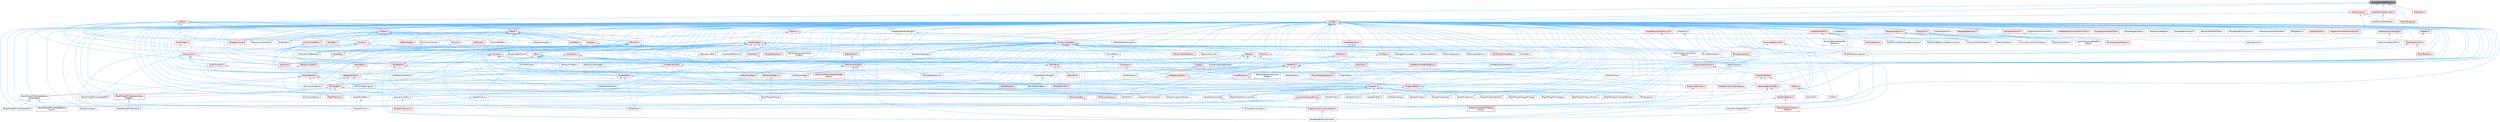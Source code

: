digraph "InvalidateWidgetReason.h"
{
 // INTERACTIVE_SVG=YES
 // LATEX_PDF_SIZE
  bgcolor="transparent";
  edge [fontname=Helvetica,fontsize=10,labelfontname=Helvetica,labelfontsize=10];
  node [fontname=Helvetica,fontsize=10,shape=box,height=0.2,width=0.4];
  Node1 [id="Node000001",label="InvalidateWidgetReason.h",height=0.2,width=0.4,color="gray40", fillcolor="grey60", style="filled", fontcolor="black",tooltip=" "];
  Node1 -> Node2 [id="edge1_Node000001_Node000002",dir="back",color="steelblue1",style="solid",tooltip=" "];
  Node2 [id="Node000002",label="SWidget.h",height=0.2,width=0.4,color="red", fillcolor="#FFF0F0", style="filled",URL="$dc/df5/SWidget_8h.html",tooltip=" "];
  Node2 -> Node3 [id="edge2_Node000002_Node000003",dir="back",color="steelblue1",style="solid",tooltip=" "];
  Node3 [id="Node000003",label="AssetEditorToolkit.h",height=0.2,width=0.4,color="red", fillcolor="#FFF0F0", style="filled",URL="$d9/d8b/AssetEditorToolkit_8h.html",tooltip=" "];
  Node3 -> Node7 [id="edge3_Node000003_Node000007",dir="back",color="steelblue1",style="solid",tooltip=" "];
  Node7 [id="Node000007",label="BlueprintEditor.h",height=0.2,width=0.4,color="red", fillcolor="#FFF0F0", style="filled",URL="$df/d7d/BlueprintEditor_8h.html",tooltip=" "];
  Node7 -> Node15 [id="edge4_Node000007_Node000015",dir="back",color="steelblue1",style="solid",tooltip=" "];
  Node15 [id="Node000015",label="SMyBlueprint.h",height=0.2,width=0.4,color="grey40", fillcolor="white", style="filled",URL="$d3/d34/SMyBlueprint_8h.html",tooltip=" "];
  Node7 -> Node16 [id="edge5_Node000007_Node000016",dir="back",color="steelblue1",style="solid",tooltip=" "];
  Node16 [id="Node000016",label="SSCSEditor.h",height=0.2,width=0.4,color="grey40", fillcolor="white", style="filled",URL="$d0/d2e/SSCSEditor_8h.html",tooltip=" "];
  Node3 -> Node21 [id="edge6_Node000003_Node000021",dir="back",color="steelblue1",style="solid",tooltip=" "];
  Node21 [id="Node000021",label="BlueprintEditorSharedTab\lFactories.h",height=0.2,width=0.4,color="grey40", fillcolor="white", style="filled",URL="$d3/d15/BlueprintEditorSharedTabFactories_8h.html",tooltip=" "];
  Node3 -> Node22 [id="edge7_Node000003_Node000022",dir="back",color="steelblue1",style="solid",tooltip=" "];
  Node22 [id="Node000022",label="FindInGraph.h",height=0.2,width=0.4,color="grey40", fillcolor="white", style="filled",URL="$de/d36/FindInGraph_8h.html",tooltip=" "];
  Node3 -> Node27 [id="edge8_Node000003_Node000027",dir="back",color="steelblue1",style="solid",tooltip=" "];
  Node27 [id="Node000027",label="PersonaModule.h",height=0.2,width=0.4,color="red", fillcolor="#FFF0F0", style="filled",URL="$de/d74/PersonaModule_8h.html",tooltip=" "];
  Node3 -> Node29 [id="edge9_Node000003_Node000029",dir="back",color="steelblue1",style="solid",tooltip=" "];
  Node29 [id="Node000029",label="RigVMCompilerResultsTabSummoner.h",height=0.2,width=0.4,color="grey40", fillcolor="white", style="filled",URL="$dd/d05/RigVMCompilerResultsTabSummoner_8h.html",tooltip=" "];
  Node3 -> Node36 [id="edge10_Node000003_Node000036",dir="back",color="steelblue1",style="solid",tooltip=" "];
  Node36 [id="Node000036",label="RigVMFindReferencesTabSummoner.h",height=0.2,width=0.4,color="grey40", fillcolor="white", style="filled",URL="$d5/d7d/RigVMFindReferencesTabSummoner_8h.html",tooltip=" "];
  Node2 -> Node63 [id="edge11_Node000002_Node000063",dir="back",color="steelblue1",style="solid",tooltip=" "];
  Node63 [id="Node000063",label="AssetEditorViewportLayout.h",height=0.2,width=0.4,color="red", fillcolor="#FFF0F0", style="filled",URL="$df/d46/AssetEditorViewportLayout_8h.html",tooltip=" "];
  Node63 -> Node65 [id="edge12_Node000063_Node000065",dir="back",color="steelblue1",style="solid",tooltip=" "];
  Node65 [id="Node000065",label="EditorViewportLayoutFour\lPanes.h",height=0.2,width=0.4,color="grey40", fillcolor="white", style="filled",URL="$d4/d84/EditorViewportLayoutFourPanes_8h.html",tooltip=" "];
  Node2 -> Node70 [id="edge13_Node000002_Node000070",dir="back",color="steelblue1",style="solid",tooltip=" "];
  Node70 [id="Node000070",label="AssetThumbnail.h",height=0.2,width=0.4,color="red", fillcolor="#FFF0F0", style="filled",URL="$d7/d61/AssetThumbnail_8h.html",tooltip=" "];
  Node70 -> Node79 [id="edge14_Node000070_Node000079",dir="back",color="steelblue1",style="solid",tooltip=" "];
  Node79 [id="Node000079",label="SDeleteAssetsDialog.h",height=0.2,width=0.4,color="grey40", fillcolor="white", style="filled",URL="$d7/d0d/SDeleteAssetsDialog_8h.html",tooltip=" "];
  Node2 -> Node80 [id="edge15_Node000002_Node000080",dir="back",color="steelblue1",style="solid",tooltip=" "];
  Node80 [id="Node000080",label="AudioMeter.h",height=0.2,width=0.4,color="grey40", fillcolor="white", style="filled",URL="$de/db0/AudioMeter_8h.html",tooltip=" "];
  Node2 -> Node81 [id="edge16_Node000002_Node000081",dir="back",color="steelblue1",style="solid",tooltip=" "];
  Node81 [id="Node000081",label="AudioTrackEditor.h",height=0.2,width=0.4,color="grey40", fillcolor="white", style="filled",URL="$dd/d96/AudioTrackEditor_8h.html",tooltip=" "];
  Node2 -> Node82 [id="edge17_Node000002_Node000082",dir="back",color="steelblue1",style="solid",tooltip=" "];
  Node82 [id="Node000082",label="AudioWidgetsUtils.h",height=0.2,width=0.4,color="grey40", fillcolor="white", style="filled",URL="$da/d9a/AudioWidgetsUtils_8h.html",tooltip=" "];
  Node2 -> Node83 [id="edge18_Node000002_Node000083",dir="back",color="steelblue1",style="solid",tooltip=" "];
  Node83 [id="Node000083",label="BlueprintConnectionDrawing\lPolicy.h",height=0.2,width=0.4,color="red", fillcolor="#FFF0F0", style="filled",URL="$d2/dfc/BlueprintConnectionDrawingPolicy_8h.html",tooltip=" "];
  Node2 -> Node7 [id="edge19_Node000002_Node000007",dir="back",color="steelblue1",style="solid",tooltip=" "];
  Node2 -> Node21 [id="edge20_Node000002_Node000021",dir="back",color="steelblue1",style="solid",tooltip=" "];
  Node2 -> Node85 [id="edge21_Node000002_Node000085",dir="back",color="steelblue1",style="solid",tooltip=" "];
  Node85 [id="Node000085",label="BlueprintEditorUtils.h",height=0.2,width=0.4,color="red", fillcolor="#FFF0F0", style="filled",URL="$d7/d3d/BlueprintEditorUtils_8h.html",tooltip=" "];
  Node85 -> Node87 [id="edge22_Node000085_Node000087",dir="back",color="steelblue1",style="solid",tooltip=" "];
  Node87 [id="Node000087",label="GameModeInfoCustomizer.h",height=0.2,width=0.4,color="grey40", fillcolor="white", style="filled",URL="$d5/df3/GameModeInfoCustomizer_8h.html",tooltip=" "];
  Node2 -> Node88 [id="edge23_Node000002_Node000088",dir="back",color="steelblue1",style="solid",tooltip=" "];
  Node88 [id="Node000088",label="BoneSelectionWidget.h",height=0.2,width=0.4,color="grey40", fillcolor="white", style="filled",URL="$d4/dd3/BoneSelectionWidget_8h.html",tooltip=" "];
  Node88 -> Node89 [id="edge24_Node000088_Node000089",dir="back",color="steelblue1",style="solid",tooltip=" "];
  Node89 [id="Node000089",label="SBoneMappingBase.h",height=0.2,width=0.4,color="grey40", fillcolor="white", style="filled",URL="$d7/d49/SBoneMappingBase_8h.html",tooltip=" "];
  Node2 -> Node90 [id="edge25_Node000002_Node000090",dir="back",color="steelblue1",style="solid",tooltip=" "];
  Node90 [id="Node000090",label="BrushBuilderDragDropOp.h",height=0.2,width=0.4,color="grey40", fillcolor="white", style="filled",URL="$d9/d56/BrushBuilderDragDropOp_8h.html",tooltip=" "];
  Node2 -> Node91 [id="edge26_Node000002_Node000091",dir="back",color="steelblue1",style="solid",tooltip=" "];
  Node91 [id="Node000091",label="Children.h",height=0.2,width=0.4,color="red", fillcolor="#FFF0F0", style="filled",URL="$db/d68/Children_8h.html",tooltip=" "];
  Node91 -> Node165 [id="edge27_Node000091_Node000165",dir="back",color="steelblue1",style="solid",tooltip=" "];
  Node165 [id="Node000165",label="SBox.h",height=0.2,width=0.4,color="red", fillcolor="#FFF0F0", style="filled",URL="$dd/d43/SBox_8h.html",tooltip=" "];
  Node165 -> Node90 [id="edge28_Node000165_Node000090",dir="back",color="steelblue1",style="solid",tooltip=" "];
  Node165 -> Node87 [id="edge29_Node000165_Node000087",dir="back",color="steelblue1",style="solid",tooltip=" "];
  Node165 -> Node166 [id="edge30_Node000165_Node000166",dir="back",color="steelblue1",style="solid",tooltip=" "];
  Node166 [id="Node000166",label="SComboBox.h",height=0.2,width=0.4,color="red", fillcolor="#FFF0F0", style="filled",URL="$d2/dd5/SComboBox_8h.html",tooltip=" "];
  Node166 -> Node175 [id="edge31_Node000166_Node000175",dir="back",color="steelblue1",style="solid",tooltip=" "];
  Node175 [id="Node000175",label="SCSVImportOptions.h",height=0.2,width=0.4,color="grey40", fillcolor="white", style="filled",URL="$d7/dfe/SCSVImportOptions_8h.html",tooltip=" "];
  Node166 -> Node178 [id="edge32_Node000166_Node000178",dir="back",color="steelblue1",style="solid",tooltip=" "];
  Node178 [id="Node000178",label="SNameComboBox.h",height=0.2,width=0.4,color="grey40", fillcolor="white", style="filled",URL="$d8/d4b/SNameComboBox_8h.html",tooltip=" "];
  Node178 -> Node127 [id="edge33_Node000178_Node000127",dir="back",color="steelblue1",style="solid",tooltip=" "];
  Node127 [id="Node000127",label="SGraphPinNameList.h",height=0.2,width=0.4,color="red", fillcolor="#FFF0F0", style="filled",URL="$d4/d09/SGraphPinNameList_8h.html",tooltip=" "];
  Node166 -> Node179 [id="edge34_Node000166_Node000179",dir="back",color="steelblue1",style="solid",tooltip=" "];
  Node179 [id="Node000179",label="SRigVMGraphPinEditableName\lValueWidget.h",height=0.2,width=0.4,color="grey40", fillcolor="white", style="filled",URL="$da/d0c/SRigVMGraphPinEditableNameValueWidget_8h.html",tooltip=" "];
  Node179 -> Node149 [id="edge35_Node000179_Node000149",dir="back",color="steelblue1",style="solid",tooltip=" "];
  Node149 [id="Node000149",label="SRigVMGraphPinUserDataName\lSpace.h",height=0.2,width=0.4,color="grey40", fillcolor="white", style="filled",URL="$d7/dfd/SRigVMGraphPinUserDataNameSpace_8h.html",tooltip=" "];
  Node179 -> Node152 [id="edge36_Node000179_Node000152",dir="back",color="steelblue1",style="solid",tooltip=" "];
  Node152 [id="Node000152",label="SRigVMGraphPinVariableName.h",height=0.2,width=0.4,color="grey40", fillcolor="white", style="filled",URL="$d0/da1/SRigVMGraphPinVariableName_8h.html",tooltip=" "];
  Node166 -> Node180 [id="edge37_Node000166_Node000180",dir="back",color="steelblue1",style="solid",tooltip=" "];
  Node180 [id="Node000180",label="SRigVMGraphPinNameListValue\lWidget.h",height=0.2,width=0.4,color="red", fillcolor="#FFF0F0", style="filled",URL="$dc/dac/SRigVMGraphPinNameListValueWidget_8h.html",tooltip=" "];
  Node180 -> Node147 [id="edge38_Node000180_Node000147",dir="back",color="steelblue1",style="solid",tooltip=" "];
  Node147 [id="Node000147",label="SRigVMGraphPinNameList.h",height=0.2,width=0.4,color="grey40", fillcolor="white", style="filled",URL="$d7/dfc/SRigVMGraphPinNameList_8h.html",tooltip=" "];
  Node166 -> Node181 [id="edge39_Node000166_Node000181",dir="back",color="steelblue1",style="solid",tooltip=" "];
  Node181 [id="Node000181",label="STableTreeView.h",height=0.2,width=0.4,color="red", fillcolor="#FFF0F0", style="filled",URL="$dd/d46/STableTreeView_8h.html",tooltip=" "];
  Node166 -> Node184 [id="edge40_Node000166_Node000184",dir="back",color="steelblue1",style="solid",tooltip=" "];
  Node184 [id="Node000184",label="STextComboBox.h",height=0.2,width=0.4,color="red", fillcolor="#FFF0F0", style="filled",URL="$d6/d14/STextComboBox_8h.html",tooltip=" "];
  Node184 -> Node185 [id="edge41_Node000184_Node000185",dir="back",color="steelblue1",style="solid",tooltip=" "];
  Node185 [id="Node000185",label="SFixupSelfContextDlg.h",height=0.2,width=0.4,color="grey40", fillcolor="white", style="filled",URL="$d5/da4/SFixupSelfContextDlg_8h.html",tooltip=" "];
  Node166 -> Node186 [id="edge42_Node000166_Node000186",dir="back",color="steelblue1",style="solid",tooltip=" "];
  Node186 [id="Node000186",label="STextComboPopup.h",height=0.2,width=0.4,color="red", fillcolor="#FFF0F0", style="filled",URL="$d1/d76/STextComboPopup_8h.html",tooltip=" "];
  Node165 -> Node195 [id="edge43_Node000165_Node000195",dir="back",color="steelblue1",style="solid",tooltip=" "];
  Node195 [id="Node000195",label="SGameLayerManager.h",height=0.2,width=0.4,color="grey40", fillcolor="white", style="filled",URL="$da/d3a/SGameLayerManager_8h.html",tooltip=" "];
  Node165 -> Node129 [id="edge44_Node000165_Node000129",dir="back",color="steelblue1",style="solid",tooltip=" "];
  Node129 [id="Node000129",label="SGraphPinNum.h",height=0.2,width=0.4,color="grey40", fillcolor="white", style="filled",URL="$d7/da4/SGraphPinNum_8h.html",tooltip=" "];
  Node129 -> Node130 [id="edge45_Node000129_Node000130",dir="back",color="steelblue1",style="solid",tooltip=" "];
  Node130 [id="Node000130",label="SGraphPinInteger.h",height=0.2,width=0.4,color="grey40", fillcolor="white", style="filled",URL="$df/d54/SGraphPinInteger_8h.html",tooltip=" "];
  Node165 -> Node131 [id="edge46_Node000165_Node000131",dir="back",color="steelblue1",style="solid",tooltip=" "];
  Node131 [id="Node000131",label="SGraphPinNumSlider.h",height=0.2,width=0.4,color="grey40", fillcolor="white", style="filled",URL="$d5/d00/SGraphPinNumSlider_8h.html",tooltip=" "];
  Node131 -> Node132 [id="edge47_Node000131_Node000132",dir="back",color="steelblue1",style="solid",tooltip=" "];
  Node132 [id="Node000132",label="SGraphPinIntegerSlider.h",height=0.2,width=0.4,color="grey40", fillcolor="white", style="filled",URL="$da/d60/SGraphPinIntegerSlider_8h.html",tooltip=" "];
  Node165 -> Node139 [id="edge48_Node000165_Node000139",dir="back",color="steelblue1",style="solid",tooltip=" "];
  Node139 [id="Node000139",label="SGraphPinVector2DSlider.h",height=0.2,width=0.4,color="grey40", fillcolor="white", style="filled",URL="$d7/d05/SGraphPinVector2DSlider_8h.html",tooltip=" "];
  Node165 -> Node142 [id="edge49_Node000165_Node000142",dir="back",color="steelblue1",style="solid",tooltip=" "];
  Node142 [id="Node000142",label="SGraphPinVectorSlider.h",height=0.2,width=0.4,color="grey40", fillcolor="white", style="filled",URL="$dc/d38/SGraphPinVectorSlider_8h.html",tooltip=" "];
  Node165 -> Node237 [id="edge50_Node000165_Node000237",dir="back",color="steelblue1",style="solid",tooltip=" "];
  Node237 [id="Node000237",label="STableRow.h",height=0.2,width=0.4,color="red", fillcolor="#FFF0F0", style="filled",URL="$d8/d43/STableRow_8h.html",tooltip=" "];
  Node237 -> Node88 [id="edge51_Node000237_Node000088",dir="back",color="steelblue1",style="solid",tooltip=" "];
  Node237 -> Node243 [id="edge52_Node000237_Node000243",dir="back",color="steelblue1",style="solid",tooltip=" "];
  Node243 [id="Node000243",label="FindInBlueprints.h",height=0.2,width=0.4,color="red", fillcolor="#FFF0F0", style="filled",URL="$d0/d27/FindInBlueprints_8h.html",tooltip=" "];
  Node243 -> Node7 [id="edge53_Node000243_Node000007",dir="back",color="steelblue1",style="solid",tooltip=" "];
  Node237 -> Node22 [id="edge54_Node000237_Node000022",dir="back",color="steelblue1",style="solid",tooltip=" "];
  Node237 -> Node296 [id="edge55_Node000237_Node000296",dir="back",color="steelblue1",style="solid",tooltip=" "];
  Node296 [id="Node000296",label="ReferenceSectionSelection\lWidget.h",height=0.2,width=0.4,color="grey40", fillcolor="white", style="filled",URL="$db/d75/ReferenceSectionSelectionWidget_8h.html",tooltip=" "];
  Node237 -> Node89 [id="edge56_Node000237_Node000089",dir="back",color="steelblue1",style="solid",tooltip=" "];
  Node237 -> Node166 [id="edge57_Node000237_Node000166",dir="back",color="steelblue1",style="solid",tooltip=" "];
  Node237 -> Node79 [id="edge58_Node000237_Node000079",dir="back",color="steelblue1",style="solid",tooltip=" "];
  Node237 -> Node300 [id="edge59_Node000237_Node000300",dir="back",color="steelblue1",style="solid",tooltip=" "];
  Node300 [id="Node000300",label="SFilterableObjectList.h",height=0.2,width=0.4,color="grey40", fillcolor="white", style="filled",URL="$dc/de4/SFilterableObjectList_8h.html",tooltip=" "];
  Node237 -> Node185 [id="edge60_Node000237_Node000185",dir="back",color="steelblue1",style="solid",tooltip=" "];
  Node237 -> Node301 [id="edge61_Node000237_Node000301",dir="back",color="steelblue1",style="solid",tooltip=" "];
  Node301 [id="Node000301",label="SGraphActionMenu.h",height=0.2,width=0.4,color="red", fillcolor="#FFF0F0", style="filled",URL="$d0/d9a/SGraphActionMenu_8h.html",tooltip=" "];
  Node301 -> Node304 [id="edge62_Node000301_Node000304",dir="back",color="steelblue1",style="solid",tooltip=" "];
  Node304 [id="Node000304",label="SGraphPalette.h",height=0.2,width=0.4,color="red", fillcolor="#FFF0F0", style="filled",URL="$d5/dd1/SGraphPalette_8h.html",tooltip=" "];
  Node301 -> Node15 [id="edge63_Node000301_Node000015",dir="back",color="steelblue1",style="solid",tooltip=" "];
  Node237 -> Node309 [id="edge64_Node000237_Node000309",dir="back",color="steelblue1",style="solid",tooltip=" "];
  Node309 [id="Node000309",label="SKeySelector.h",height=0.2,width=0.4,color="grey40", fillcolor="white", style="filled",URL="$de/d62/SKeySelector_8h.html",tooltip=" "];
  Node237 -> Node310 [id="edge65_Node000237_Node000310",dir="back",color="steelblue1",style="solid",tooltip=" "];
  Node310 [id="Node000310",label="SKismetDebugTreeView.h",height=0.2,width=0.4,color="red", fillcolor="#FFF0F0", style="filled",URL="$dc/df5/SKismetDebugTreeView_8h.html",tooltip=" "];
  Node237 -> Node288 [id="edge66_Node000237_Node000288",dir="back",color="steelblue1",style="solid",tooltip=" "];
  Node288 [id="Node000288",label="SOutlinerView.h",height=0.2,width=0.4,color="grey40", fillcolor="white", style="filled",URL="$d5/de1/SOutlinerView_8h.html",tooltip=" "];
  Node237 -> Node16 [id="edge67_Node000237_Node000016",dir="back",color="steelblue1",style="solid",tooltip=" "];
  Node237 -> Node315 [id="edge68_Node000237_Node000315",dir="back",color="steelblue1",style="solid",tooltip=" "];
  Node315 [id="Node000315",label="SSkeletonWidget.h",height=0.2,width=0.4,color="grey40", fillcolor="white", style="filled",URL="$dd/da7/SSkeletonWidget_8h.html",tooltip=" "];
  Node165 -> Node345 [id="edge69_Node000165_Node000345",dir="back",color="steelblue1",style="solid",tooltip=" "];
  Node345 [id="Node000345",label="SWindowTitleBar.h",height=0.2,width=0.4,color="grey40", fillcolor="white", style="filled",URL="$d0/dce/SWindowTitleBar_8h.html",tooltip=" "];
  Node91 -> Node346 [id="edge70_Node000091_Node000346",dir="back",color="steelblue1",style="solid",tooltip=" "];
  Node346 [id="Node000346",label="SBoxPanel.h",height=0.2,width=0.4,color="red", fillcolor="#FFF0F0", style="filled",URL="$d8/de6/SBoxPanel_8h.html",tooltip=" "];
  Node346 -> Node320 [id="edge71_Node000346_Node000320",dir="back",color="steelblue1",style="solid",tooltip=" "];
  Node320 [id="Node000320",label="DiffUtils.h",height=0.2,width=0.4,color="red", fillcolor="#FFF0F0", style="filled",URL="$d4/d91/DiffUtils_8h.html",tooltip=" "];
  Node320 -> Node325 [id="edge72_Node000320_Node000325",dir="back",color="steelblue1",style="solid",tooltip=" "];
  Node325 [id="Node000325",label="DetailsDiff.h",height=0.2,width=0.4,color="grey40", fillcolor="white", style="filled",URL="$de/dfc/DetailsDiff_8h.html",tooltip=" "];
  Node320 -> Node326 [id="edge73_Node000320_Node000326",dir="back",color="steelblue1",style="solid",tooltip=" "];
  Node326 [id="Node000326",label="SCSDiff.h",height=0.2,width=0.4,color="grey40", fillcolor="white", style="filled",URL="$da/dc5/SCSDiff_8h.html",tooltip=" "];
  Node346 -> Node87 [id="edge74_Node000346_Node000087",dir="back",color="steelblue1",style="solid",tooltip=" "];
  Node346 -> Node369 [id="edge75_Node000346_Node000369",dir="back",color="steelblue1",style="solid",tooltip=" "];
  Node369 [id="Node000369",label="PropertyCustomizationHelpers.h",height=0.2,width=0.4,color="red", fillcolor="#FFF0F0", style="filled",URL="$d7/dd0/PropertyCustomizationHelpers_8h.html",tooltip=" "];
  Node369 -> Node87 [id="edge76_Node000369_Node000087",dir="back",color="steelblue1",style="solid",tooltip=" "];
  Node346 -> Node372 [id="edge77_Node000346_Node000372",dir="back",color="steelblue1",style="solid",tooltip=" "];
  Node372 [id="Node000372",label="SBreadcrumbTrail.h",height=0.2,width=0.4,color="red", fillcolor="#FFF0F0", style="filled",URL="$d4/de2/SBreadcrumbTrail_8h.html",tooltip=" "];
  Node372 -> Node181 [id="edge78_Node000372_Node000181",dir="back",color="steelblue1",style="solid",tooltip=" "];
  Node346 -> Node373 [id="edge79_Node000346_Node000373",dir="back",color="steelblue1",style="solid",tooltip=" "];
  Node373 [id="Node000373",label="SComboButton.h",height=0.2,width=0.4,color="red", fillcolor="#FFF0F0", style="filled",URL="$dc/d43/SComboButton_8h.html",tooltip=" "];
  Node373 -> Node89 [id="edge80_Node000373_Node000089",dir="back",color="steelblue1",style="solid",tooltip=" "];
  Node373 -> Node166 [id="edge81_Node000373_Node000166",dir="back",color="steelblue1",style="solid",tooltip=" "];
  Node373 -> Node214 [id="edge82_Node000373_Node000214",dir="back",color="steelblue1",style="solid",tooltip=" "];
  Node214 [id="Node000214",label="SGridLineSpacingList.h",height=0.2,width=0.4,color="grey40", fillcolor="white", style="filled",URL="$db/d48/SGridLineSpacingList_8h.html",tooltip=" "];
  Node373 -> Node221 [id="edge83_Node000373_Node000221",dir="back",color="steelblue1",style="solid",tooltip=" "];
  Node221 [id="Node000221",label="SNumericDropDown.h",height=0.2,width=0.4,color="grey40", fillcolor="white", style="filled",URL="$d3/d12/SNumericDropDown_8h.html",tooltip=" "];
  Node373 -> Node377 [id="edge84_Node000373_Node000377",dir="back",color="steelblue1",style="solid",tooltip=" "];
  Node377 [id="Node000377",label="SPopUpErrorText.h",height=0.2,width=0.4,color="red", fillcolor="#FFF0F0", style="filled",URL="$d7/d15/SPopUpErrorText_8h.html",tooltip=" "];
  Node373 -> Node179 [id="edge85_Node000373_Node000179",dir="back",color="steelblue1",style="solid",tooltip=" "];
  Node373 -> Node180 [id="edge86_Node000373_Node000180",dir="back",color="steelblue1",style="solid",tooltip=" "];
  Node346 -> Node214 [id="edge87_Node000346_Node000214",dir="back",color="steelblue1",style="solid",tooltip=" "];
  Node346 -> Node221 [id="edge88_Node000346_Node000221",dir="back",color="steelblue1",style="solid",tooltip=" "];
  Node346 -> Node380 [id="edge89_Node000346_Node000380",dir="back",color="steelblue1",style="solid",tooltip=" "];
  Node380 [id="Node000380",label="SNumericEntryBox.h",height=0.2,width=0.4,color="red", fillcolor="#FFF0F0", style="filled",URL="$d8/d1a/SNumericEntryBox_8h.html",tooltip=" "];
  Node380 -> Node129 [id="edge90_Node000380_Node000129",dir="back",color="steelblue1",style="solid",tooltip=" "];
  Node380 -> Node131 [id="edge91_Node000380_Node000131",dir="back",color="steelblue1",style="solid",tooltip=" "];
  Node380 -> Node139 [id="edge92_Node000380_Node000139",dir="back",color="steelblue1",style="solid",tooltip=" "];
  Node380 -> Node142 [id="edge93_Node000380_Node000142",dir="back",color="steelblue1",style="solid",tooltip=" "];
  Node380 -> Node381 [id="edge94_Node000380_Node000381",dir="back",color="steelblue1",style="solid",tooltip=" "];
  Node381 [id="Node000381",label="SRotatorInputBox.h",height=0.2,width=0.4,color="red", fillcolor="#FFF0F0", style="filled",URL="$de/dd2/SRotatorInputBox_8h.html",tooltip=" "];
  Node381 -> Node148 [id="edge95_Node000381_Node000148",dir="back",color="steelblue1",style="solid",tooltip=" "];
  Node148 [id="Node000148",label="SRigVMGraphPinQuat.h",height=0.2,width=0.4,color="grey40", fillcolor="white", style="filled",URL="$de/dda/SRigVMGraphPinQuat_8h.html",tooltip=" "];
  Node380 -> Node385 [id="edge96_Node000380_Node000385",dir="back",color="steelblue1",style="solid",tooltip=" "];
  Node385 [id="Node000385",label="SVectorInputBox.h",height=0.2,width=0.4,color="red", fillcolor="#FFF0F0", style="filled",URL="$df/d44/SVectorInputBox_8h.html",tooltip=" "];
  Node346 -> Node16 [id="edge97_Node000346_Node000016",dir="back",color="steelblue1",style="solid",tooltip=" "];
  Node346 -> Node388 [id="edge98_Node000346_Node000388",dir="back",color="steelblue1",style="solid",tooltip=" "];
  Node388 [id="Node000388",label="SScrollBox.h",height=0.2,width=0.4,color="red", fillcolor="#FFF0F0", style="filled",URL="$d3/da2/SScrollBox_8h.html",tooltip=" "];
  Node388 -> Node372 [id="edge99_Node000388_Node000372",dir="back",color="steelblue1",style="solid",tooltip=" "];
  Node346 -> Node315 [id="edge100_Node000346_Node000315",dir="back",color="steelblue1",style="solid",tooltip=" "];
  Node346 -> Node237 [id="edge101_Node000346_Node000237",dir="back",color="steelblue1",style="solid",tooltip=" "];
  Node346 -> Node395 [id="edge102_Node000346_Node000395",dir="back",color="steelblue1",style="solid",tooltip=" "];
  Node395 [id="Node000395",label="SWindow.h",height=0.2,width=0.4,color="red", fillcolor="#FFF0F0", style="filled",URL="$d2/d6d/SWindow_8h.html",tooltip=" "];
  Node395 -> Node7 [id="edge103_Node000395_Node000007",dir="back",color="steelblue1",style="solid",tooltip=" "];
  Node395 -> Node397 [id="edge104_Node000395_Node000397",dir="back",color="steelblue1",style="solid",tooltip=" "];
  Node397 [id="Node000397",label="Dialogs.h",height=0.2,width=0.4,color="red", fillcolor="#FFF0F0", style="filled",URL="$d2/d5c/Dialogs_8h.html",tooltip=" "];
  Node395 -> Node576 [id="edge105_Node000395_Node000576",dir="back",color="steelblue1",style="solid",tooltip=" "];
  Node576 [id="Node000576",label="MenuStack.h",height=0.2,width=0.4,color="red", fillcolor="#FFF0F0", style="filled",URL="$d8/d80/MenuStack_8h.html",tooltip=" "];
  Node576 -> Node577 [id="edge106_Node000576_Node000577",dir="back",color="steelblue1",style="solid",tooltip=" "];
  Node577 [id="Node000577",label="SlateApplication.h",height=0.2,width=0.4,color="red", fillcolor="#FFF0F0", style="filled",URL="$db/d28/SlateApplication_8h.html",tooltip=" "];
  Node577 -> Node166 [id="edge107_Node000577_Node000166",dir="back",color="steelblue1",style="solid",tooltip=" "];
  Node577 -> Node214 [id="edge108_Node000577_Node000214",dir="back",color="steelblue1",style="solid",tooltip=" "];
  Node577 -> Node221 [id="edge109_Node000577_Node000221",dir="back",color="steelblue1",style="solid",tooltip=" "];
  Node395 -> Node613 [id="edge110_Node000395_Node000613",dir="back",color="steelblue1",style="solid",tooltip=" "];
  Node613 [id="Node000613",label="PropertyEditorModule.h",height=0.2,width=0.4,color="red", fillcolor="#FFF0F0", style="filled",URL="$d5/d90/PropertyEditorModule_8h.html",tooltip=" "];
  Node613 -> Node617 [id="edge111_Node000613_Node000617",dir="back",color="steelblue1",style="solid",tooltip=" "];
  Node617 [id="Node000617",label="PropertyHandle.h",height=0.2,width=0.4,color="red", fillcolor="#FFF0F0", style="filled",URL="$d7/d90/PropertyHandle_8h.html",tooltip=" "];
  Node617 -> Node618 [id="edge112_Node000617_Node000618",dir="back",color="steelblue1",style="solid",tooltip=" "];
  Node618 [id="Node000618",label="DetailCategoryBuilder.h",height=0.2,width=0.4,color="red", fillcolor="#FFF0F0", style="filled",URL="$d9/de8/DetailCategoryBuilder_8h.html",tooltip=" "];
  Node618 -> Node620 [id="edge113_Node000618_Node000620",dir="back",color="steelblue1",style="solid",tooltip=" "];
  Node620 [id="Node000620",label="DetailWidgetRow.h",height=0.2,width=0.4,color="red", fillcolor="#FFF0F0", style="filled",URL="$d4/d4d/DetailWidgetRow_8h.html",tooltip=" "];
  Node620 -> Node621 [id="edge114_Node000620_Node000621",dir="back",color="steelblue1",style="solid",tooltip=" "];
  Node621 [id="Node000621",label="IDetailPropertyExtension\lHandler.h",height=0.2,width=0.4,color="red", fillcolor="#FFF0F0", style="filled",URL="$d6/d81/IDetailPropertyExtensionHandler_8h.html",tooltip=" "];
  Node620 -> Node369 [id="edge115_Node000620_Node000369",dir="back",color="steelblue1",style="solid",tooltip=" "];
  Node618 -> Node87 [id="edge116_Node000618_Node000087",dir="back",color="steelblue1",style="solid",tooltip=" "];
  Node617 -> Node620 [id="edge117_Node000617_Node000620",dir="back",color="steelblue1",style="solid",tooltip=" "];
  Node617 -> Node320 [id="edge118_Node000617_Node000320",dir="back",color="steelblue1",style="solid",tooltip=" "];
  Node617 -> Node644 [id="edge119_Node000617_Node000644",dir="back",color="steelblue1",style="solid",tooltip=" "];
  Node644 [id="Node000644",label="MediaIOCustomizationBase.h",height=0.2,width=0.4,color="red", fillcolor="#FFF0F0", style="filled",URL="$d2/dd0/MediaIOCustomizationBase_8h.html",tooltip=" "];
  Node617 -> Node369 [id="edge120_Node000617_Node000369",dir="back",color="steelblue1",style="solid",tooltip=" "];
  Node395 -> Node315 [id="edge121_Node000395_Node000315",dir="back",color="steelblue1",style="solid",tooltip=" "];
  Node395 -> Node654 [id="edge122_Node000395_Node000654",dir="back",color="steelblue1",style="solid",tooltip=" "];
  Node654 [id="Node000654",label="SViewport.h",height=0.2,width=0.4,color="red", fillcolor="#FFF0F0", style="filled",URL="$d8/db1/SViewport_8h.html",tooltip=" "];
  Node654 -> Node655 [id="edge123_Node000654_Node000655",dir="back",color="steelblue1",style="solid",tooltip=" "];
  Node655 [id="Node000655",label="IAssetViewport.h",height=0.2,width=0.4,color="grey40", fillcolor="white", style="filled",URL="$de/d65/IAssetViewport_8h.html",tooltip=" "];
  Node395 -> Node656 [id="edge124_Node000395_Node000656",dir="back",color="steelblue1",style="solid",tooltip=" "];
  Node656 [id="Node000656",label="SVirtualWindow.h",height=0.2,width=0.4,color="grey40", fillcolor="white", style="filled",URL="$d3/dd3/SVirtualWindow_8h.html",tooltip=" "];
  Node395 -> Node345 [id="edge125_Node000395_Node000345",dir="back",color="steelblue1",style="solid",tooltip=" "];
  Node395 -> Node577 [id="edge126_Node000395_Node000577",dir="back",color="steelblue1",style="solid",tooltip=" "];
  Node395 -> Node157 [id="edge127_Node000395_Node000157",dir="back",color="steelblue1",style="solid",tooltip=" "];
  Node157 [id="Node000157",label="SlateCore.h",height=0.2,width=0.4,color="red", fillcolor="#FFF0F0", style="filled",URL="$dc/d03/SlateCore_8h.html",tooltip=" "];
  Node346 -> Node345 [id="edge128_Node000346_Node000345",dir="back",color="steelblue1",style="solid",tooltip=" "];
  Node346 -> Node679 [id="edge129_Node000346_Node000679",dir="back",color="steelblue1",style="solid",tooltip=" "];
  Node679 [id="Node000679",label="SWindowTitleBarArea.h",height=0.2,width=0.4,color="grey40", fillcolor="white", style="filled",URL="$d4/d09/SWindowTitleBarArea_8h.html",tooltip=" "];
  Node346 -> Node157 [id="edge130_Node000346_Node000157",dir="back",color="steelblue1",style="solid",tooltip=" "];
  Node91 -> Node681 [id="edge131_Node000091_Node000681",dir="back",color="steelblue1",style="solid",tooltip=" "];
  Node681 [id="Node000681",label="SCanvas.h",height=0.2,width=0.4,color="red", fillcolor="#FFF0F0", style="filled",URL="$d4/dfa/SCanvas_8h.html",tooltip=" "];
  Node681 -> Node195 [id="edge132_Node000681_Node000195",dir="back",color="steelblue1",style="solid",tooltip=" "];
  Node91 -> Node683 [id="edge133_Node000091_Node000683",dir="back",color="steelblue1",style="solid",tooltip=" "];
  Node683 [id="Node000683",label="SCompoundWidget.h",height=0.2,width=0.4,color="red", fillcolor="#FFF0F0", style="filled",URL="$db/d0b/SCompoundWidget_8h.html",tooltip=" "];
  Node683 -> Node88 [id="edge134_Node000683_Node000088",dir="back",color="steelblue1",style="solid",tooltip=" "];
  Node683 -> Node696 [id="edge135_Node000683_Node000696",dir="back",color="steelblue1",style="solid",tooltip=" "];
  Node696 [id="Node000696",label="DebuggerCommands.h",height=0.2,width=0.4,color="grey40", fillcolor="white", style="filled",URL="$dc/da1/DebuggerCommands_8h.html",tooltip=" "];
  Node683 -> Node397 [id="edge136_Node000683_Node000397",dir="back",color="steelblue1",style="solid",tooltip=" "];
  Node683 -> Node243 [id="edge137_Node000683_Node000243",dir="back",color="steelblue1",style="solid",tooltip=" "];
  Node683 -> Node22 [id="edge138_Node000683_Node000022",dir="back",color="steelblue1",style="solid",tooltip=" "];
  Node683 -> Node697 [id="edge139_Node000683_Node000697",dir="back",color="steelblue1",style="solid",tooltip=" "];
  Node697 [id="Node000697",label="GraphEditor.h",height=0.2,width=0.4,color="red", fillcolor="#FFF0F0", style="filled",URL="$dc/dc5/GraphEditor_8h.html",tooltip=" "];
  Node697 -> Node7 [id="edge140_Node000697_Node000007",dir="back",color="steelblue1",style="solid",tooltip=" "];
  Node697 -> Node99 [id="edge141_Node000697_Node000099",dir="back",color="steelblue1",style="solid",tooltip=" "];
  Node99 [id="Node000099",label="DataflowGraphEditor.h",height=0.2,width=0.4,color="grey40", fillcolor="white", style="filled",URL="$d4/dfa/DataflowGraphEditor_8h.html",tooltip=" "];
  Node697 -> Node98 [id="edge142_Node000697_Node000098",dir="back",color="steelblue1",style="solid",tooltip=" "];
  Node98 [id="Node000098",label="SGraphNode.h",height=0.2,width=0.4,color="red", fillcolor="#FFF0F0", style="filled",URL="$d2/d30/SGraphNode_8h.html",tooltip=" "];
  Node98 -> Node99 [id="edge143_Node000098_Node000099",dir="back",color="steelblue1",style="solid",tooltip=" "];
  Node98 -> Node116 [id="edge144_Node000098_Node000116",dir="back",color="steelblue1",style="solid",tooltip=" "];
  Node116 [id="Node000116",label="SGraphPanel.h",height=0.2,width=0.4,color="grey40", fillcolor="white", style="filled",URL="$d2/dcf/SGraphPanel_8h.html",tooltip=" "];
  Node98 -> Node117 [id="edge145_Node000098_Node000117",dir="back",color="steelblue1",style="solid",tooltip=" "];
  Node117 [id="Node000117",label="SGraphPin.h",height=0.2,width=0.4,color="red", fillcolor="#FFF0F0", style="filled",URL="$d1/dd1/SGraphPin_8h.html",tooltip=" "];
  Node117 -> Node118 [id="edge146_Node000117_Node000118",dir="back",color="steelblue1",style="solid",tooltip=" "];
  Node118 [id="Node000118",label="ConnectionDrawingPolicy.h",height=0.2,width=0.4,color="red", fillcolor="#FFF0F0", style="filled",URL="$d5/dc8/ConnectionDrawingPolicy_8h.html",tooltip=" "];
  Node118 -> Node83 [id="edge147_Node000118_Node000083",dir="back",color="steelblue1",style="solid",tooltip=" "];
  Node118 -> Node116 [id="edge148_Node000118_Node000116",dir="back",color="steelblue1",style="solid",tooltip=" "];
  Node117 -> Node116 [id="edge149_Node000117_Node000116",dir="back",color="steelblue1",style="solid",tooltip=" "];
  Node117 -> Node123 [id="edge150_Node000117_Node000123",dir="back",color="steelblue1",style="solid",tooltip=" "];
  Node123 [id="Node000123",label="SGraphPinBool.h",height=0.2,width=0.4,color="grey40", fillcolor="white", style="filled",URL="$d8/d82/SGraphPinBool_8h.html",tooltip=" "];
  Node117 -> Node124 [id="edge151_Node000117_Node000124",dir="back",color="steelblue1",style="solid",tooltip=" "];
  Node124 [id="Node000124",label="SGraphPinColor.h",height=0.2,width=0.4,color="grey40", fillcolor="white", style="filled",URL="$dd/d8d/SGraphPinColor_8h.html",tooltip=" "];
  Node117 -> Node126 [id="edge152_Node000117_Node000126",dir="back",color="steelblue1",style="solid",tooltip=" "];
  Node126 [id="Node000126",label="SGraphPinExec.h",height=0.2,width=0.4,color="grey40", fillcolor="white", style="filled",URL="$d1/d4c/SGraphPinExec_8h.html",tooltip=" "];
  Node117 -> Node127 [id="edge153_Node000117_Node000127",dir="back",color="steelblue1",style="solid",tooltip=" "];
  Node117 -> Node129 [id="edge154_Node000117_Node000129",dir="back",color="steelblue1",style="solid",tooltip=" "];
  Node117 -> Node131 [id="edge155_Node000117_Node000131",dir="back",color="steelblue1",style="solid",tooltip=" "];
  Node117 -> Node133 [id="edge156_Node000117_Node000133",dir="back",color="steelblue1",style="solid",tooltip=" "];
  Node133 [id="Node000133",label="SGraphPinObject.h",height=0.2,width=0.4,color="grey40", fillcolor="white", style="filled",URL="$da/dd6/SGraphPinObject_8h.html",tooltip=" "];
  Node133 -> Node134 [id="edge157_Node000133_Node000134",dir="back",color="steelblue1",style="solid",tooltip=" "];
  Node134 [id="Node000134",label="SGraphPinClass.h",height=0.2,width=0.4,color="grey40", fillcolor="white", style="filled",URL="$df/d8d/SGraphPinClass_8h.html",tooltip=" "];
  Node117 -> Node135 [id="edge158_Node000117_Node000135",dir="back",color="steelblue1",style="solid",tooltip=" "];
  Node135 [id="Node000135",label="SGraphPinString.h",height=0.2,width=0.4,color="grey40", fillcolor="white", style="filled",URL="$d0/d49/SGraphPinString_8h.html",tooltip=" "];
  Node117 -> Node137 [id="edge159_Node000117_Node000137",dir="back",color="steelblue1",style="solid",tooltip=" "];
  Node137 [id="Node000137",label="SGraphPinVector.h",height=0.2,width=0.4,color="grey40", fillcolor="white", style="filled",URL="$d8/de7/SGraphPinVector_8h.html",tooltip=" "];
  Node117 -> Node138 [id="edge160_Node000117_Node000138",dir="back",color="steelblue1",style="solid",tooltip=" "];
  Node138 [id="Node000138",label="SGraphPinVector2D.h",height=0.2,width=0.4,color="grey40", fillcolor="white", style="filled",URL="$d7/d67/SGraphPinVector2D_8h.html",tooltip=" "];
  Node117 -> Node139 [id="edge161_Node000117_Node000139",dir="back",color="steelblue1",style="solid",tooltip=" "];
  Node117 -> Node140 [id="edge162_Node000117_Node000140",dir="back",color="steelblue1",style="solid",tooltip=" "];
  Node140 [id="Node000140",label="SGraphPinVector4.h",height=0.2,width=0.4,color="grey40", fillcolor="white", style="filled",URL="$d4/d94/SGraphPinVector4_8h.html",tooltip=" "];
  Node117 -> Node141 [id="edge163_Node000117_Node000141",dir="back",color="steelblue1",style="solid",tooltip=" "];
  Node141 [id="Node000141",label="SGraphPinVector4Slider.h",height=0.2,width=0.4,color="grey40", fillcolor="white", style="filled",URL="$d9/db8/SGraphPinVector4Slider_8h.html",tooltip=" "];
  Node117 -> Node142 [id="edge164_Node000117_Node000142",dir="back",color="steelblue1",style="solid",tooltip=" "];
  Node117 -> Node143 [id="edge165_Node000117_Node000143",dir="back",color="steelblue1",style="solid",tooltip=" "];
  Node143 [id="Node000143",label="SRigVMGraphChangePinType.h",height=0.2,width=0.4,color="grey40", fillcolor="white", style="filled",URL="$d4/da7/SRigVMGraphChangePinType_8h.html",tooltip=" "];
  Node117 -> Node144 [id="edge166_Node000117_Node000144",dir="back",color="steelblue1",style="solid",tooltip=" "];
  Node144 [id="Node000144",label="SRigVMGraphPinCategory.h",height=0.2,width=0.4,color="grey40", fillcolor="white", style="filled",URL="$da/d67/SRigVMGraphPinCategory_8h.html",tooltip=" "];
  Node117 -> Node145 [id="edge167_Node000117_Node000145",dir="back",color="steelblue1",style="solid",tooltip=" "];
  Node145 [id="Node000145",label="SRigVMGraphPinCurveFloat.h",height=0.2,width=0.4,color="grey40", fillcolor="white", style="filled",URL="$d3/d13/SRigVMGraphPinCurveFloat_8h.html",tooltip=" "];
  Node117 -> Node146 [id="edge168_Node000117_Node000146",dir="back",color="steelblue1",style="solid",tooltip=" "];
  Node146 [id="Node000146",label="SRigVMGraphPinEnumPicker.h",height=0.2,width=0.4,color="grey40", fillcolor="white", style="filled",URL="$d9/dd1/SRigVMGraphPinEnumPicker_8h.html",tooltip=" "];
  Node117 -> Node147 [id="edge169_Node000117_Node000147",dir="back",color="steelblue1",style="solid",tooltip=" "];
  Node117 -> Node148 [id="edge170_Node000117_Node000148",dir="back",color="steelblue1",style="solid",tooltip=" "];
  Node117 -> Node149 [id="edge171_Node000117_Node000149",dir="back",color="steelblue1",style="solid",tooltip=" "];
  Node117 -> Node150 [id="edge172_Node000117_Node000150",dir="back",color="steelblue1",style="solid",tooltip=" "];
  Node150 [id="Node000150",label="SRigVMGraphPinUserDataPath.h",height=0.2,width=0.4,color="grey40", fillcolor="white", style="filled",URL="$d5/d31/SRigVMGraphPinUserDataPath_8h.html",tooltip=" "];
  Node117 -> Node151 [id="edge173_Node000117_Node000151",dir="back",color="steelblue1",style="solid",tooltip=" "];
  Node151 [id="Node000151",label="SRigVMGraphPinVariableBinding.h",height=0.2,width=0.4,color="grey40", fillcolor="white", style="filled",URL="$db/dca/SRigVMGraphPinVariableBinding_8h.html",tooltip=" "];
  Node117 -> Node152 [id="edge174_Node000117_Node000152",dir="back",color="steelblue1",style="solid",tooltip=" "];
  Node697 -> Node116 [id="edge175_Node000697_Node000116",dir="back",color="steelblue1",style="solid",tooltip=" "];
  Node697 -> Node94 [id="edge176_Node000697_Node000094",dir="back",color="steelblue1",style="solid",tooltip=" "];
  Node94 [id="Node000094",label="SNodePanel.h",height=0.2,width=0.4,color="red", fillcolor="#FFF0F0", style="filled",URL="$da/db1/SNodePanel_8h.html",tooltip=" "];
  Node94 -> Node98 [id="edge177_Node000094_Node000098",dir="back",color="steelblue1",style="solid",tooltip=" "];
  Node94 -> Node116 [id="edge178_Node000094_Node000116",dir="back",color="steelblue1",style="solid",tooltip=" "];
  Node683 -> Node197 [id="edge179_Node000683_Node000197",dir="back",color="steelblue1",style="solid",tooltip=" "];
  Node197 [id="Node000197",label="MultiBox.h",height=0.2,width=0.4,color="red", fillcolor="#FFF0F0", style="filled",URL="$d5/d73/MultiBox_8h.html",tooltip=" "];
  Node197 -> Node198 [id="edge180_Node000197_Node000198",dir="back",color="steelblue1",style="solid",tooltip=" "];
  Node198 [id="Node000198",label="MultiBoxBuilder.h",height=0.2,width=0.4,color="red", fillcolor="#FFF0F0", style="filled",URL="$d5/d36/MultiBoxBuilder_8h.html",tooltip=" "];
  Node198 -> Node210 [id="edge181_Node000198_Node000210",dir="back",color="steelblue1",style="solid",tooltip=" "];
  Node210 [id="Node000210",label="SCommonEditorViewportToolbar\lBase.h",height=0.2,width=0.4,color="red", fillcolor="#FFF0F0", style="filled",URL="$d0/d79/SCommonEditorViewportToolbarBase_8h.html",tooltip=" "];
  Node198 -> Node214 [id="edge182_Node000198_Node000214",dir="back",color="steelblue1",style="solid",tooltip=" "];
  Node198 -> Node221 [id="edge183_Node000198_Node000221",dir="back",color="steelblue1",style="solid",tooltip=" "];
  Node197 -> Node224 [id="edge184_Node000197_Node000224",dir="back",color="steelblue1",style="solid",tooltip=" "];
  Node224 [id="Node000224",label="SToolBarComboButtonBlock.h",height=0.2,width=0.4,color="red", fillcolor="#FFF0F0", style="filled",URL="$d9/d77/SToolBarComboButtonBlock_8h.html",tooltip=" "];
  Node197 -> Node225 [id="edge185_Node000197_Node000225",dir="back",color="steelblue1",style="solid",tooltip=" "];
  Node225 [id="Node000225",label="SToolBarStackButtonBlock.h",height=0.2,width=0.4,color="grey40", fillcolor="white", style="filled",URL="$d2/d83/SToolBarStackButtonBlock_8h.html",tooltip=" "];
  Node683 -> Node369 [id="edge186_Node000683_Node000369",dir="back",color="steelblue1",style="solid",tooltip=" "];
  Node683 -> Node296 [id="edge187_Node000683_Node000296",dir="back",color="steelblue1",style="solid",tooltip=" "];
  Node683 -> Node329 [id="edge188_Node000683_Node000329",dir="back",color="steelblue1",style="solid",tooltip=" "];
  Node329 [id="Node000329",label="SAdvancedFilter.h",height=0.2,width=0.4,color="grey40", fillcolor="white", style="filled",URL="$d1/d68/SAdvancedFilter_8h.html",tooltip=" "];
  Node683 -> Node718 [id="edge189_Node000683_Node000718",dir="back",color="steelblue1",style="solid",tooltip=" "];
  Node718 [id="Node000718",label="SBackgroundBlur.h",height=0.2,width=0.4,color="grey40", fillcolor="white", style="filled",URL="$d7/d30/SBackgroundBlur_8h.html",tooltip=" "];
  Node683 -> Node89 [id="edge190_Node000683_Node000089",dir="back",color="steelblue1",style="solid",tooltip=" "];
  Node683 -> Node720 [id="edge191_Node000683_Node000720",dir="back",color="steelblue1",style="solid",tooltip=" "];
  Node720 [id="Node000720",label="SBorder.h",height=0.2,width=0.4,color="red", fillcolor="#FFF0F0", style="filled",URL="$d2/d10/SBorder_8h.html",tooltip=" "];
  Node720 -> Node90 [id="edge192_Node000720_Node000090",dir="back",color="steelblue1",style="solid",tooltip=" "];
  Node720 -> Node397 [id="edge193_Node000720_Node000397",dir="back",color="steelblue1",style="solid",tooltip=" "];
  Node720 -> Node671 [id="edge194_Node000720_Node000671",dir="back",color="steelblue1",style="solid",tooltip=" "];
  Node671 [id="Node000671",label="SDockTab.h",height=0.2,width=0.4,color="red", fillcolor="#FFF0F0", style="filled",URL="$d2/d6f/SDockTab_8h.html",tooltip=" "];
  Node720 -> Node727 [id="edge195_Node000720_Node000727",dir="back",color="steelblue1",style="solid",tooltip=" "];
  Node727 [id="Node000727",label="SErrorText.h",height=0.2,width=0.4,color="red", fillcolor="#FFF0F0", style="filled",URL="$d7/d9a/SErrorText_8h.html",tooltip=" "];
  Node727 -> Node728 [id="edge196_Node000727_Node000728",dir="back",color="steelblue1",style="solid",tooltip=" "];
  Node728 [id="Node000728",label="SErrorHint.h",height=0.2,width=0.4,color="red", fillcolor="#FFF0F0", style="filled",URL="$d9/d4d/SErrorHint_8h.html",tooltip=" "];
  Node727 -> Node98 [id="edge197_Node000727_Node000098",dir="back",color="steelblue1",style="solid",tooltip=" "];
  Node727 -> Node377 [id="edge198_Node000727_Node000377",dir="back",color="steelblue1",style="solid",tooltip=" "];
  Node720 -> Node117 [id="edge199_Node000720_Node000117",dir="back",color="steelblue1",style="solid",tooltip=" "];
  Node720 -> Node380 [id="edge200_Node000720_Node000380",dir="back",color="steelblue1",style="solid",tooltip=" "];
  Node720 -> Node315 [id="edge201_Node000720_Node000315",dir="back",color="steelblue1",style="solid",tooltip=" "];
  Node720 -> Node237 [id="edge202_Node000720_Node000237",dir="back",color="steelblue1",style="solid",tooltip=" "];
  Node720 -> Node345 [id="edge203_Node000720_Node000345",dir="back",color="steelblue1",style="solid",tooltip=" "];
  Node683 -> Node372 [id="edge204_Node000683_Node000372",dir="back",color="steelblue1",style="solid",tooltip=" "];
  Node683 -> Node175 [id="edge205_Node000683_Node000175",dir="back",color="steelblue1",style="solid",tooltip=" "];
  Node683 -> Node762 [id="edge206_Node000683_Node000762",dir="back",color="steelblue1",style="solid",tooltip=" "];
  Node762 [id="Node000762",label="SCheckBox.h",height=0.2,width=0.4,color="red", fillcolor="#FFF0F0", style="filled",URL="$d8/d16/SCheckBox_8h.html",tooltip=" "];
  Node762 -> Node99 [id="edge207_Node000762_Node000099",dir="back",color="steelblue1",style="solid",tooltip=" "];
  Node762 -> Node380 [id="edge208_Node000762_Node000380",dir="back",color="steelblue1",style="solid",tooltip=" "];
  Node683 -> Node769 [id="edge209_Node000683_Node000769",dir="back",color="steelblue1",style="solid",tooltip=" "];
  Node769 [id="Node000769",label="SContentReference.h",height=0.2,width=0.4,color="grey40", fillcolor="white", style="filled",URL="$d3/dc5/SContentReference_8h.html",tooltip=" "];
  Node683 -> Node772 [id="edge210_Node000683_Node000772",dir="back",color="steelblue1",style="solid",tooltip=" "];
  Node772 [id="Node000772",label="SCurveEditor.h",height=0.2,width=0.4,color="grey40", fillcolor="white", style="filled",URL="$db/d9a/SCurveEditor_8h.html",tooltip=" "];
  Node772 -> Node145 [id="edge211_Node000772_Node000145",dir="back",color="steelblue1",style="solid",tooltip=" "];
  Node683 -> Node79 [id="edge212_Node000683_Node000079",dir="back",color="steelblue1",style="solid",tooltip=" "];
  Node683 -> Node728 [id="edge213_Node000683_Node000728",dir="back",color="steelblue1",style="solid",tooltip=" "];
  Node683 -> Node782 [id="edge214_Node000683_Node000782",dir="back",color="steelblue1",style="solid",tooltip=" "];
  Node782 [id="Node000782",label="SExpandableArea.h",height=0.2,width=0.4,color="red", fillcolor="#FFF0F0", style="filled",URL="$da/d6a/SExpandableArea_8h.html",tooltip=" "];
  Node683 -> Node331 [id="edge215_Node000683_Node000331",dir="back",color="steelblue1",style="solid",tooltip=" "];
  Node331 [id="Node000331",label="SFilterConfigurator.h",height=0.2,width=0.4,color="grey40", fillcolor="white", style="filled",URL="$d8/d8e/SFilterConfigurator_8h.html",tooltip=" "];
  Node683 -> Node300 [id="edge216_Node000683_Node000300",dir="back",color="steelblue1",style="solid",tooltip=" "];
  Node683 -> Node185 [id="edge217_Node000683_Node000185",dir="back",color="steelblue1",style="solid",tooltip=" "];
  Node683 -> Node195 [id="edge218_Node000683_Node000195",dir="back",color="steelblue1",style="solid",tooltip=" "];
  Node683 -> Node301 [id="edge219_Node000683_Node000301",dir="back",color="steelblue1",style="solid",tooltip=" "];
  Node683 -> Node98 [id="edge220_Node000683_Node000098",dir="back",color="steelblue1",style="solid",tooltip=" "];
  Node683 -> Node304 [id="edge221_Node000683_Node000304",dir="back",color="steelblue1",style="solid",tooltip=" "];
  Node683 -> Node214 [id="edge222_Node000683_Node000214",dir="back",color="steelblue1",style="solid",tooltip=" "];
  Node683 -> Node789 [id="edge223_Node000683_Node000789",dir="back",color="steelblue1",style="solid",tooltip=" "];
  Node789 [id="Node000789",label="SInvalidationPanel.h",height=0.2,width=0.4,color="grey40", fillcolor="white", style="filled",URL="$d7/d86/SInvalidationPanel_8h.html",tooltip=" "];
  Node683 -> Node309 [id="edge224_Node000683_Node000309",dir="back",color="steelblue1",style="solid",tooltip=" "];
  Node683 -> Node310 [id="edge225_Node000683_Node000310",dir="back",color="steelblue1",style="solid",tooltip=" "];
  Node683 -> Node792 [id="edge226_Node000683_Node000792",dir="back",color="steelblue1",style="solid",tooltip=" "];
  Node792 [id="Node000792",label="SKismetInspector.h",height=0.2,width=0.4,color="red", fillcolor="#FFF0F0", style="filled",URL="$db/dd1/SKismetInspector_8h.html",tooltip=" "];
  Node792 -> Node7 [id="edge227_Node000792_Node000007",dir="back",color="steelblue1",style="solid",tooltip=" "];
  Node683 -> Node703 [id="edge228_Node000683_Node000703",dir="back",color="steelblue1",style="solid",tooltip=" "];
  Node703 [id="Node000703",label="SMotionTrailOptions.h",height=0.2,width=0.4,color="grey40", fillcolor="white", style="filled",URL="$d2/d53/SMotionTrailOptions_8h.html",tooltip=" "];
  Node683 -> Node15 [id="edge229_Node000683_Node000015",dir="back",color="steelblue1",style="solid",tooltip=" "];
  Node683 -> Node178 [id="edge230_Node000683_Node000178",dir="back",color="steelblue1",style="solid",tooltip=" "];
  Node683 -> Node221 [id="edge231_Node000683_Node000221",dir="back",color="steelblue1",style="solid",tooltip=" "];
  Node683 -> Node380 [id="edge232_Node000683_Node000380",dir="back",color="steelblue1",style="solid",tooltip=" "];
  Node683 -> Node801 [id="edge233_Node000683_Node000801",dir="back",color="steelblue1",style="solid",tooltip=" "];
  Node801 [id="Node000801",label="SOutlinerItemViewBase.h",height=0.2,width=0.4,color="red", fillcolor="#FFF0F0", style="filled",URL="$d8/d1b/SOutlinerItemViewBase_8h.html",tooltip=" "];
  Node683 -> Node805 [id="edge234_Node000683_Node000805",dir="back",color="steelblue1",style="solid",tooltip=" "];
  Node805 [id="Node000805",label="SPerQualityLevelProperties\lWidget.h",height=0.2,width=0.4,color="grey40", fillcolor="white", style="filled",URL="$db/d82/SPerQualityLevelPropertiesWidget_8h.html",tooltip=" "];
  Node683 -> Node808 [id="edge235_Node000683_Node000808",dir="back",color="steelblue1",style="solid",tooltip=" "];
  Node808 [id="Node000808",label="SRigVMDetailsInspector.h",height=0.2,width=0.4,color="grey40", fillcolor="white", style="filled",URL="$df/dfb/SRigVMDetailsInspector_8h.html",tooltip=" "];
  Node683 -> Node381 [id="edge236_Node000683_Node000381",dir="back",color="steelblue1",style="solid",tooltip=" "];
  Node683 -> Node16 [id="edge237_Node000683_Node000016",dir="back",color="steelblue1",style="solid",tooltip=" "];
  Node683 -> Node809 [id="edge238_Node000683_Node000809",dir="back",color="steelblue1",style="solid",tooltip=" "];
  Node809 [id="Node000809",label="SScalabilitySettings.h",height=0.2,width=0.4,color="grey40", fillcolor="white", style="filled",URL="$da/d90/SScalabilitySettings_8h.html",tooltip=" "];
  Node683 -> Node810 [id="edge239_Node000683_Node000810",dir="back",color="steelblue1",style="solid",tooltip=" "];
  Node810 [id="Node000810",label="SScaleBox.h",height=0.2,width=0.4,color="grey40", fillcolor="white", style="filled",URL="$d4/d07/SScaleBox_8h.html",tooltip=" "];
  Node683 -> Node388 [id="edge240_Node000683_Node000388",dir="back",color="steelblue1",style="solid",tooltip=" "];
  Node683 -> Node315 [id="edge241_Node000683_Node000315",dir="back",color="steelblue1",style="solid",tooltip=" "];
  Node683 -> Node181 [id="edge242_Node000683_Node000181",dir="back",color="steelblue1",style="solid",tooltip=" "];
  Node683 -> Node184 [id="edge243_Node000683_Node000184",dir="back",color="steelblue1",style="solid",tooltip=" "];
  Node683 -> Node186 [id="edge244_Node000683_Node000186",dir="back",color="steelblue1",style="solid",tooltip=" "];
  Node683 -> Node818 [id="edge245_Node000683_Node000818",dir="back",color="steelblue1",style="solid",tooltip=" "];
  Node818 [id="Node000818",label="SToolTip.h",height=0.2,width=0.4,color="red", fillcolor="#FFF0F0", style="filled",URL="$db/da8/SToolTip_8h.html",tooltip=" "];
  Node818 -> Node819 [id="edge246_Node000818_Node000819",dir="back",color="steelblue1",style="solid",tooltip=" "];
  Node819 [id="Node000819",label="EditorClassUtils.h",height=0.2,width=0.4,color="grey40", fillcolor="white", style="filled",URL="$d8/d26/EditorClassUtils_8h.html",tooltip=" "];
  Node819 -> Node87 [id="edge247_Node000819_Node000087",dir="back",color="steelblue1",style="solid",tooltip=" "];
  Node818 -> Node16 [id="edge248_Node000818_Node000016",dir="back",color="steelblue1",style="solid",tooltip=" "];
  Node683 -> Node385 [id="edge249_Node000683_Node000385",dir="back",color="steelblue1",style="solid",tooltip=" "];
  Node683 -> Node654 [id="edge250_Node000683_Node000654",dir="back",color="steelblue1",style="solid",tooltip=" "];
  Node683 -> Node395 [id="edge251_Node000683_Node000395",dir="back",color="steelblue1",style="solid",tooltip=" "];
  Node683 -> Node345 [id="edge252_Node000683_Node000345",dir="back",color="steelblue1",style="solid",tooltip=" "];
  Node683 -> Node157 [id="edge253_Node000683_Node000157",dir="back",color="steelblue1",style="solid",tooltip=" "];
  Node91 -> Node829 [id="edge254_Node000091_Node000829",dir="back",color="steelblue1",style="solid",tooltip=" "];
  Node829 [id="Node000829",label="SConstraintCanvas.h",height=0.2,width=0.4,color="grey40", fillcolor="white", style="filled",URL="$d4/d58/SConstraintCanvas_8h.html",tooltip=" "];
  Node829 -> Node99 [id="edge255_Node000829_Node000099",dir="back",color="steelblue1",style="solid",tooltip=" "];
  Node91 -> Node830 [id="edge256_Node000091_Node000830",dir="back",color="steelblue1",style="solid",tooltip=" "];
  Node830 [id="Node000830",label="SDPIScaler.h",height=0.2,width=0.4,color="red", fillcolor="#FFF0F0", style="filled",URL="$de/dda/SDPIScaler_8h.html",tooltip=" "];
  Node91 -> Node831 [id="edge257_Node000091_Node000831",dir="back",color="steelblue1",style="solid",tooltip=" "];
  Node831 [id="Node000831",label="SGridPanel.h",height=0.2,width=0.4,color="red", fillcolor="#FFF0F0", style="filled",URL="$d2/d4c/SGridPanel_8h.html",tooltip=" "];
  Node831 -> Node809 [id="edge258_Node000831_Node000809",dir="back",color="steelblue1",style="solid",tooltip=" "];
  Node91 -> Node789 [id="edge259_Node000091_Node000789",dir="back",color="steelblue1",style="solid",tooltip=" "];
  Node91 -> Node832 [id="edge260_Node000091_Node000832",dir="back",color="steelblue1",style="solid",tooltip=" "];
  Node832 [id="Node000832",label="SLeafWidget.h",height=0.2,width=0.4,color="red", fillcolor="#FFF0F0", style="filled",URL="$dd/dfb/SLeafWidget_8h.html",tooltip=" "];
  Node832 -> Node157 [id="edge261_Node000832_Node000157",dir="back",color="steelblue1",style="solid",tooltip=" "];
  Node91 -> Node859 [id="edge262_Node000091_Node000859",dir="back",color="steelblue1",style="solid",tooltip=" "];
  Node859 [id="Node000859",label="SMenuAnchor.h",height=0.2,width=0.4,color="red", fillcolor="#FFF0F0", style="filled",URL="$d3/d52/SMenuAnchor_8h.html",tooltip=" "];
  Node859 -> Node372 [id="edge263_Node000859_Node000372",dir="back",color="steelblue1",style="solid",tooltip=" "];
  Node859 -> Node373 [id="edge264_Node000859_Node000373",dir="back",color="steelblue1",style="solid",tooltip=" "];
  Node859 -> Node133 [id="edge265_Node000859_Node000133",dir="back",color="steelblue1",style="solid",tooltip=" "];
  Node859 -> Node150 [id="edge266_Node000859_Node000150",dir="back",color="steelblue1",style="solid",tooltip=" "];
  Node91 -> Node94 [id="edge267_Node000091_Node000094",dir="back",color="steelblue1",style="solid",tooltip=" "];
  Node91 -> Node863 [id="edge268_Node000091_Node000863",dir="back",color="steelblue1",style="solid",tooltip=" "];
  Node863 [id="Node000863",label="SOverlay.h",height=0.2,width=0.4,color="red", fillcolor="#FFF0F0", style="filled",URL="$d2/d4b/SOverlay_8h.html",tooltip=" "];
  Node863 -> Node98 [id="edge269_Node000863_Node000098",dir="back",color="steelblue1",style="solid",tooltip=" "];
  Node863 -> Node110 [id="edge270_Node000863_Node000110",dir="back",color="steelblue1",style="solid",tooltip=" "];
  Node110 [id="Node000110",label="SGraphNodeK2Event.h",height=0.2,width=0.4,color="grey40", fillcolor="white", style="filled",URL="$de/d09/SGraphNodeK2Event_8h.html",tooltip=" "];
  Node863 -> Node395 [id="edge271_Node000863_Node000395",dir="back",color="steelblue1",style="solid",tooltip=" "];
  Node863 -> Node345 [id="edge272_Node000863_Node000345",dir="back",color="steelblue1",style="solid",tooltip=" "];
  Node863 -> Node157 [id="edge273_Node000863_Node000157",dir="back",color="steelblue1",style="solid",tooltip=" "];
  Node91 -> Node865 [id="edge274_Node000091_Node000865",dir="back",color="steelblue1",style="solid",tooltip=" "];
  Node865 [id="Node000865",label="SRadialBox.h",height=0.2,width=0.4,color="grey40", fillcolor="white", style="filled",URL="$d5/de5/SRadialBox_8h.html",tooltip=" "];
  Node91 -> Node866 [id="edge275_Node000091_Node000866",dir="back",color="steelblue1",style="solid",tooltip=" "];
  Node866 [id="Node000866",label="SResponsiveGridPanel.h",height=0.2,width=0.4,color="grey40", fillcolor="white", style="filled",URL="$d0/d51/SResponsiveGridPanel_8h.html",tooltip=" "];
  Node91 -> Node867 [id="edge276_Node000091_Node000867",dir="back",color="steelblue1",style="solid",tooltip=" "];
  Node867 [id="Node000867",label="SScissorRectBox.h",height=0.2,width=0.4,color="grey40", fillcolor="white", style="filled",URL="$d1/d04/SScissorRectBox_8h.html",tooltip=" "];
  Node91 -> Node388 [id="edge277_Node000091_Node000388",dir="back",color="steelblue1",style="solid",tooltip=" "];
  Node91 -> Node869 [id="edge278_Node000091_Node000869",dir="back",color="steelblue1",style="solid",tooltip=" "];
  Node869 [id="Node000869",label="SSplitter.h",height=0.2,width=0.4,color="red", fillcolor="#FFF0F0", style="filled",URL="$d1/d14/SSplitter_8h.html",tooltip=" "];
  Node869 -> Node65 [id="edge279_Node000869_Node000065",dir="back",color="steelblue1",style="solid",tooltip=" "];
  Node91 -> Node871 [id="edge280_Node000091_Node000871",dir="back",color="steelblue1",style="solid",tooltip=" "];
  Node871 [id="Node000871",label="STooltipPresenter.h",height=0.2,width=0.4,color="grey40", fillcolor="white", style="filled",URL="$d6/daa/STooltipPresenter_8h.html",tooltip=" "];
  Node91 -> Node873 [id="edge281_Node000091_Node000873",dir="back",color="steelblue1",style="solid",tooltip=" "];
  Node873 [id="Node000873",label="SUniformGridPanel.h",height=0.2,width=0.4,color="red", fillcolor="#FFF0F0", style="filled",URL="$de/d98/SUniformGridPanel_8h.html",tooltip=" "];
  Node873 -> Node315 [id="edge282_Node000873_Node000315",dir="back",color="steelblue1",style="solid",tooltip=" "];
  Node91 -> Node875 [id="edge283_Node000091_Node000875",dir="back",color="steelblue1",style="solid",tooltip=" "];
  Node875 [id="Node000875",label="SWeakWidget.h",height=0.2,width=0.4,color="red", fillcolor="#FFF0F0", style="filled",URL="$d4/d78/SWeakWidget_8h.html",tooltip=" "];
  Node91 -> Node876 [id="edge284_Node000091_Node000876",dir="back",color="steelblue1",style="solid",tooltip=" "];
  Node876 [id="Node000876",label="SWidgetSwitcher.h",height=0.2,width=0.4,color="red", fillcolor="#FFF0F0", style="filled",URL="$db/def/SWidgetSwitcher_8h.html",tooltip=" "];
  Node91 -> Node679 [id="edge285_Node000091_Node000679",dir="back",color="steelblue1",style="solid",tooltip=" "];
  Node91 -> Node881 [id="edge286_Node000091_Node000881",dir="back",color="steelblue1",style="solid",tooltip=" "];
  Node881 [id="Node000881",label="SWrapBox.h",height=0.2,width=0.4,color="red", fillcolor="#FFF0F0", style="filled",URL="$db/d3c/SWrapBox_8h.html",tooltip=" "];
  Node881 -> Node117 [id="edge287_Node000881_Node000117",dir="back",color="steelblue1",style="solid",tooltip=" "];
  Node91 -> Node157 [id="edge288_Node000091_Node000157",dir="back",color="steelblue1",style="solid",tooltip=" "];
  Node2 -> Node207 [id="edge289_Node000002_Node000207",dir="back",color="steelblue1",style="solid",tooltip=" "];
  Node207 [id="Node000207",label="CinematicShotTrackEditor.h",height=0.2,width=0.4,color="grey40", fillcolor="white", style="filled",URL="$d3/d0c/CinematicShotTrackEditor_8h.html",tooltip=" "];
  Node2 -> Node260 [id="edge290_Node000002_Node000260",dir="back",color="steelblue1",style="solid",tooltip=" "];
  Node260 [id="Node000260",label="CommonAnimationTrackEditor.h",height=0.2,width=0.4,color="grey40", fillcolor="white", style="filled",URL="$d9/d6e/CommonAnimationTrackEditor_8h.html",tooltip=" "];
  Node2 -> Node118 [id="edge291_Node000002_Node000118",dir="back",color="steelblue1",style="solid",tooltip=" "];
  Node2 -> Node255 [id="edge292_Node000002_Node000255",dir="back",color="steelblue1",style="solid",tooltip=" "];
  Node255 [id="Node000255",label="CustomPrimitiveDataTrack\lEditor.h",height=0.2,width=0.4,color="grey40", fillcolor="white", style="filled",URL="$dc/d8f/CustomPrimitiveDataTrackEditor_8h.html",tooltip=" "];
  Node2 -> Node888 [id="edge293_Node000002_Node000888",dir="back",color="steelblue1",style="solid",tooltip=" "];
  Node888 [id="Node000888",label="DataTableEditorUtils.h",height=0.2,width=0.4,color="red", fillcolor="#FFF0F0", style="filled",URL="$d6/d6f/DataTableEditorUtils_8h.html",tooltip=" "];
  Node2 -> Node99 [id="edge294_Node000002_Node000099",dir="back",color="steelblue1",style="solid",tooltip=" "];
  Node2 -> Node696 [id="edge295_Node000002_Node000696",dir="back",color="steelblue1",style="solid",tooltip=" "];
  Node2 -> Node889 [id="edge296_Node000002_Node000889",dir="back",color="steelblue1",style="solid",tooltip=" "];
  Node889 [id="Node000889",label="DesignerExtension.h",height=0.2,width=0.4,color="red", fillcolor="#FFF0F0", style="filled",URL="$d2/d1b/DesignerExtension_8h.html",tooltip=" "];
  Node889 -> Node18 [id="edge297_Node000889_Node000018",dir="back",color="steelblue1",style="solid",tooltip=" "];
  Node18 [id="Node000018",label="SDesignerView.h",height=0.2,width=0.4,color="grey40", fillcolor="white", style="filled",URL="$d2/d14/SDesignerView_8h.html",tooltip=" "];
  Node2 -> Node618 [id="edge298_Node000002_Node000618",dir="back",color="steelblue1",style="solid",tooltip=" "];
  Node2 -> Node620 [id="edge299_Node000002_Node000620",dir="back",color="steelblue1",style="solid",tooltip=" "];
  Node2 -> Node325 [id="edge300_Node000002_Node000325",dir="back",color="steelblue1",style="solid",tooltip=" "];
  Node2 -> Node891 [id="edge301_Node000002_Node000891",dir="back",color="steelblue1",style="solid",tooltip=" "];
  Node891 [id="Node000891",label="DetailsDisplayManager.h",height=0.2,width=0.4,color="red", fillcolor="#FFF0F0", style="filled",URL="$d3/db6/DetailsDisplayManager_8h.html",tooltip=" "];
  Node891 -> Node892 [id="edge302_Node000891_Node000892",dir="back",color="steelblue1",style="solid",tooltip=" "];
  Node892 [id="Node000892",label="DetailsViewObjectFilter.h",height=0.2,width=0.4,color="grey40", fillcolor="white", style="filled",URL="$db/d34/DetailsViewObjectFilter_8h.html",tooltip=" "];
  Node2 -> Node892 [id="edge303_Node000002_Node000892",dir="back",color="steelblue1",style="solid",tooltip=" "];
  Node2 -> Node397 [id="edge304_Node000002_Node000397",dir="back",color="steelblue1",style="solid",tooltip=" "];
  Node2 -> Node320 [id="edge305_Node000002_Node000320",dir="back",color="steelblue1",style="solid",tooltip=" "];
  Node2 -> Node819 [id="edge306_Node000002_Node000819",dir="back",color="steelblue1",style="solid",tooltip=" "];
  Node2 -> Node893 [id="edge307_Node000002_Node000893",dir="back",color="steelblue1",style="solid",tooltip=" "];
  Node893 [id="Node000893",label="EditorViewportCommands.h",height=0.2,width=0.4,color="grey40", fillcolor="white", style="filled",URL="$d9/de5/EditorViewportCommands_8h.html",tooltip=" "];
  Node2 -> Node65 [id="edge308_Node000002_Node000065",dir="back",color="steelblue1",style="solid",tooltip=" "];
  Node2 -> Node243 [id="edge309_Node000002_Node000243",dir="back",color="steelblue1",style="solid",tooltip=" "];
  Node2 -> Node22 [id="edge310_Node000002_Node000022",dir="back",color="steelblue1",style="solid",tooltip=" "];
  Node2 -> Node87 [id="edge311_Node000002_Node000087",dir="back",color="steelblue1",style="solid",tooltip=" "];
  Node2 -> Node666 [id="edge312_Node000002_Node000666",dir="back",color="steelblue1",style="solid",tooltip=" "];
  Node666 [id="Node000666",label="GlobalEditorCommonCommands.h",height=0.2,width=0.4,color="red", fillcolor="#FFF0F0", style="filled",URL="$d3/d5f/GlobalEditorCommonCommands_8h.html",tooltip=" "];
  Node2 -> Node697 [id="edge313_Node000002_Node000697",dir="back",color="steelblue1",style="solid",tooltip=" "];
  Node2 -> Node894 [id="edge314_Node000002_Node000894",dir="back",color="steelblue1",style="solid",tooltip=" "];
  Node894 [id="Node000894",label="HittestGrid.h",height=0.2,width=0.4,color="grey40", fillcolor="white", style="filled",URL="$da/d73/HittestGrid_8h.html",tooltip=" "];
  Node894 -> Node789 [id="edge315_Node000894_Node000789",dir="back",color="steelblue1",style="solid",tooltip=" "];
  Node2 -> Node895 [id="edge316_Node000002_Node000895",dir="back",color="steelblue1",style="solid",tooltip=" "];
  Node895 [id="Node000895",label="IActorEditorContextClient.h",height=0.2,width=0.4,color="red", fillcolor="#FFF0F0", style="filled",URL="$d7/da6/IActorEditorContextClient_8h.html",tooltip=" "];
  Node2 -> Node655 [id="edge317_Node000002_Node000655",dir="back",color="steelblue1",style="solid",tooltip=" "];
  Node2 -> Node621 [id="edge318_Node000002_Node000621",dir="back",color="steelblue1",style="solid",tooltip=" "];
  Node2 -> Node897 [id="edge319_Node000002_Node000897",dir="back",color="steelblue1",style="solid",tooltip=" "];
  Node897 [id="Node000897",label="IMorphTargetViewer.h",height=0.2,width=0.4,color="grey40", fillcolor="white", style="filled",URL="$dd/d85/IMorphTargetViewer_8h.html",tooltip=" "];
  Node2 -> Node765 [id="edge320_Node000002_Node000765",dir="back",color="steelblue1",style="solid",tooltip=" "];
  Node765 [id="Node000765",label="INotificationWidget.h",height=0.2,width=0.4,color="grey40", fillcolor="white", style="filled",URL="$dd/d1a/INotificationWidget_8h.html",tooltip=" "];
  Node2 -> Node898 [id="edge321_Node000002_Node000898",dir="back",color="steelblue1",style="solid",tooltip=" "];
  Node898 [id="Node000898",label="ISequencer.h",height=0.2,width=0.4,color="red", fillcolor="#FFF0F0", style="filled",URL="$d7/d1d/ISequencer_8h.html",tooltip=" "];
  Node898 -> Node81 [id="edge322_Node000898_Node000081",dir="back",color="steelblue1",style="solid",tooltip=" "];
  Node898 -> Node207 [id="edge323_Node000898_Node000207",dir="back",color="steelblue1",style="solid",tooltip=" "];
  Node898 -> Node260 [id="edge324_Node000898_Node000260",dir="back",color="steelblue1",style="solid",tooltip=" "];
  Node898 -> Node255 [id="edge325_Node000898_Node000255",dir="back",color="steelblue1",style="solid",tooltip=" "];
  Node898 -> Node256 [id="edge326_Node000898_Node000256",dir="back",color="steelblue1",style="solid",tooltip=" "];
  Node256 [id="Node000256",label="MaterialTrackEditor.h",height=0.2,width=0.4,color="grey40", fillcolor="white", style="filled",URL="$d1/d9f/MaterialTrackEditor_8h.html",tooltip=" "];
  Node898 -> Node906 [id="edge327_Node000898_Node000906",dir="back",color="steelblue1",style="solid",tooltip=" "];
  Node906 [id="Node000906",label="MovieSceneToolHelpers.h",height=0.2,width=0.4,color="red", fillcolor="#FFF0F0", style="filled",URL="$d4/d0e/MovieSceneToolHelpers_8h.html",tooltip=" "];
  Node2 -> Node917 [id="edge328_Node000002_Node000917",dir="back",color="steelblue1",style="solid",tooltip=" "];
  Node917 [id="Node000917",label="ISequencerSection.h",height=0.2,width=0.4,color="red", fillcolor="#FFF0F0", style="filled",URL="$d7/d4b/ISequencerSection_8h.html",tooltip=" "];
  Node917 -> Node81 [id="edge329_Node000917_Node000081",dir="back",color="steelblue1",style="solid",tooltip=" "];
  Node917 -> Node207 [id="edge330_Node000917_Node000207",dir="back",color="steelblue1",style="solid",tooltip=" "];
  Node917 -> Node260 [id="edge331_Node000917_Node000260",dir="back",color="steelblue1",style="solid",tooltip=" "];
  Node917 -> Node255 [id="edge332_Node000917_Node000255",dir="back",color="steelblue1",style="solid",tooltip=" "];
  Node917 -> Node256 [id="edge333_Node000917_Node000256",dir="back",color="steelblue1",style="solid",tooltip=" "];
  Node2 -> Node920 [id="edge334_Node000002_Node000920",dir="back",color="steelblue1",style="solid",tooltip=" "];
  Node920 [id="Node000920",label="ISlateEditableTextWidget.h",height=0.2,width=0.4,color="grey40", fillcolor="white", style="filled",URL="$dd/dd0/ISlateEditableTextWidget_8h.html",tooltip=" "];
  Node920 -> Node921 [id="edge335_Node000920_Node000921",dir="back",color="steelblue1",style="solid",tooltip=" "];
  Node921 [id="Node000921",label="SEditableText.h",height=0.2,width=0.4,color="red", fillcolor="#FFF0F0", style="filled",URL="$df/df7/SEditableText_8h.html",tooltip=" "];
  Node921 -> Node380 [id="edge336_Node000921_Node000380",dir="back",color="steelblue1",style="solid",tooltip=" "];
  Node920 -> Node885 [id="edge337_Node000920_Node000885",dir="back",color="steelblue1",style="solid",tooltip=" "];
  Node885 [id="Node000885",label="SlateEditableTextLayout.h",height=0.2,width=0.4,color="grey40", fillcolor="white", style="filled",URL="$dd/d9e/SlateEditableTextLayout_8h.html",tooltip=" "];
  Node2 -> Node922 [id="edge338_Node000002_Node000922",dir="back",color="steelblue1",style="solid",tooltip=" "];
  Node922 [id="Node000922",label="ISlateRun.h",height=0.2,width=0.4,color="red", fillcolor="#FFF0F0", style="filled",URL="$d9/d49/ISlateRun_8h.html",tooltip=" "];
  Node922 -> Node930 [id="edge339_Node000922_Node000930",dir="back",color="steelblue1",style="solid",tooltip=" "];
  Node930 [id="Node000930",label="SlateHyperlinkRun.h",height=0.2,width=0.4,color="red", fillcolor="#FFF0F0", style="filled",URL="$d6/dd6/SlateHyperlinkRun_8h.html",tooltip=" "];
  Node930 -> Node792 [id="edge340_Node000930_Node000792",dir="back",color="steelblue1",style="solid",tooltip=" "];
  Node930 -> Node884 [id="edge341_Node000930_Node000884",dir="back",color="steelblue1",style="solid",tooltip=" "];
  Node884 [id="Node000884",label="SRichTextBlock.h",height=0.2,width=0.4,color="red", fillcolor="#FFF0F0", style="filled",URL="$dd/d4c/SRichTextBlock_8h.html",tooltip=" "];
  Node930 -> Node808 [id="edge342_Node000930_Node000808",dir="back",color="steelblue1",style="solid",tooltip=" "];
  Node2 -> Node935 [id="edge343_Node000002_Node000935",dir="back",color="steelblue1",style="solid",tooltip=" "];
  Node935 [id="Node000935",label="IStructureDetailsView.h",height=0.2,width=0.4,color="red", fillcolor="#FFF0F0", style="filled",URL="$da/dd7/IStructureDetailsView_8h.html",tooltip=" "];
  Node935 -> Node792 [id="edge344_Node000935_Node000792",dir="back",color="steelblue1",style="solid",tooltip=" "];
  Node935 -> Node808 [id="edge345_Node000935_Node000808",dir="back",color="steelblue1",style="solid",tooltip=" "];
  Node2 -> Node936 [id="edge346_Node000002_Node000936",dir="back",color="steelblue1",style="solid",tooltip=" "];
  Node936 [id="Node000936",label="ITableRow.h",height=0.2,width=0.4,color="red", fillcolor="#FFF0F0", style="filled",URL="$df/d98/ITableRow_8h.html",tooltip=" "];
  Node936 -> Node237 [id="edge347_Node000936_Node000237",dir="back",color="steelblue1",style="solid",tooltip=" "];
  Node2 -> Node937 [id="edge348_Node000002_Node000937",dir="back",color="steelblue1",style="solid",tooltip=" "];
  Node937 [id="Node000937",label="IToolTip.h",height=0.2,width=0.4,color="red", fillcolor="#FFF0F0", style="filled",URL="$dd/db1/IToolTip_8h.html",tooltip=" "];
  Node937 -> Node818 [id="edge349_Node000937_Node000818",dir="back",color="steelblue1",style="solid",tooltip=" "];
  Node937 -> Node577 [id="edge350_Node000937_Node000577",dir="back",color="steelblue1",style="solid",tooltip=" "];
  Node937 -> Node157 [id="edge351_Node000937_Node000157",dir="back",color="steelblue1",style="solid",tooltip=" "];
  Node937 -> Node930 [id="edge352_Node000937_Node000930",dir="back",color="steelblue1",style="solid",tooltip=" "];
  Node2 -> Node942 [id="edge353_Node000002_Node000942",dir="back",color="steelblue1",style="solid",tooltip=" "];
  Node942 [id="Node000942",label="ITypedTableView.h",height=0.2,width=0.4,color="red", fillcolor="#FFF0F0", style="filled",URL="$d3/df5/ITypedTableView_8h.html",tooltip=" "];
  Node942 -> Node936 [id="edge354_Node000942_Node000936",dir="back",color="steelblue1",style="solid",tooltip=" "];
  Node942 -> Node310 [id="edge355_Node000942_Node000310",dir="back",color="steelblue1",style="solid",tooltip=" "];
  Node942 -> Node16 [id="edge356_Node000942_Node000016",dir="back",color="steelblue1",style="solid",tooltip=" "];
  Node942 -> Node237 [id="edge357_Node000942_Node000237",dir="back",color="steelblue1",style="solid",tooltip=" "];
  Node2 -> Node256 [id="edge358_Node000002_Node000256",dir="back",color="steelblue1",style="solid",tooltip=" "];
  Node2 -> Node644 [id="edge359_Node000002_Node000644",dir="back",color="steelblue1",style="solid",tooltip=" "];
  Node2 -> Node576 [id="edge360_Node000002_Node000576",dir="back",color="steelblue1",style="solid",tooltip=" "];
  Node2 -> Node906 [id="edge361_Node000002_Node000906",dir="back",color="steelblue1",style="solid",tooltip=" "];
  Node2 -> Node197 [id="edge362_Node000002_Node000197",dir="back",color="steelblue1",style="solid",tooltip=" "];
  Node2 -> Node198 [id="edge363_Node000002_Node000198",dir="back",color="steelblue1",style="solid",tooltip=" "];
  Node2 -> Node27 [id="edge364_Node000002_Node000027",dir="back",color="steelblue1",style="solid",tooltip=" "];
  Node2 -> Node369 [id="edge365_Node000002_Node000369",dir="back",color="steelblue1",style="solid",tooltip=" "];
  Node2 -> Node613 [id="edge366_Node000002_Node000613",dir="back",color="steelblue1",style="solid",tooltip=" "];
  Node2 -> Node617 [id="edge367_Node000002_Node000617",dir="back",color="steelblue1",style="solid",tooltip=" "];
  Node2 -> Node296 [id="edge368_Node000002_Node000296",dir="back",color="steelblue1",style="solid",tooltip=" "];
  Node2 -> Node29 [id="edge369_Node000002_Node000029",dir="back",color="steelblue1",style="solid",tooltip=" "];
  Node2 -> Node36 [id="edge370_Node000002_Node000036",dir="back",color="steelblue1",style="solid",tooltip=" "];
  Node2 -> Node329 [id="edge371_Node000002_Node000329",dir="back",color="steelblue1",style="solid",tooltip=" "];
  Node2 -> Node524 [id="edge372_Node000002_Node000524",dir="back",color="steelblue1",style="solid",tooltip=" "];
  Node524 [id="Node000524",label="SAssetEditorViewport.h",height=0.2,width=0.4,color="grey40", fillcolor="white", style="filled",URL="$df/d5a/SAssetEditorViewport_8h.html",tooltip=" "];
  Node2 -> Node718 [id="edge373_Node000002_Node000718",dir="back",color="steelblue1",style="solid",tooltip=" "];
  Node2 -> Node798 [id="edge374_Node000002_Node000798",dir="back",color="steelblue1",style="solid",tooltip=" "];
  Node798 [id="Node000798",label="SBlueprintEditorToolbar.h",height=0.2,width=0.4,color="grey40", fillcolor="white", style="filled",URL="$db/df2/SBlueprintEditorToolbar_8h.html",tooltip=" "];
  Node2 -> Node89 [id="edge375_Node000002_Node000089",dir="back",color="steelblue1",style="solid",tooltip=" "];
  Node2 -> Node720 [id="edge376_Node000002_Node000720",dir="back",color="steelblue1",style="solid",tooltip=" "];
  Node2 -> Node165 [id="edge377_Node000002_Node000165",dir="back",color="steelblue1",style="solid",tooltip=" "];
  Node2 -> Node346 [id="edge378_Node000002_Node000346",dir="back",color="steelblue1",style="solid",tooltip=" "];
  Node2 -> Node372 [id="edge379_Node000002_Node000372",dir="back",color="steelblue1",style="solid",tooltip=" "];
  Node2 -> Node326 [id="edge380_Node000002_Node000326",dir="back",color="steelblue1",style="solid",tooltip=" "];
  Node2 -> Node175 [id="edge381_Node000002_Node000175",dir="back",color="steelblue1",style="solid",tooltip=" "];
  Node2 -> Node681 [id="edge382_Node000002_Node000681",dir="back",color="steelblue1",style="solid",tooltip=" "];
  Node2 -> Node762 [id="edge383_Node000002_Node000762",dir="back",color="steelblue1",style="solid",tooltip=" "];
  Node2 -> Node166 [id="edge384_Node000002_Node000166",dir="back",color="steelblue1",style="solid",tooltip=" "];
  Node2 -> Node373 [id="edge385_Node000002_Node000373",dir="back",color="steelblue1",style="solid",tooltip=" "];
  Node2 -> Node210 [id="edge386_Node000002_Node000210",dir="back",color="steelblue1",style="solid",tooltip=" "];
  Node2 -> Node683 [id="edge387_Node000002_Node000683",dir="back",color="steelblue1",style="solid",tooltip=" "];
  Node2 -> Node829 [id="edge388_Node000002_Node000829",dir="back",color="steelblue1",style="solid",tooltip=" "];
  Node2 -> Node769 [id="edge389_Node000002_Node000769",dir="back",color="steelblue1",style="solid",tooltip=" "];
  Node2 -> Node772 [id="edge390_Node000002_Node000772",dir="back",color="steelblue1",style="solid",tooltip=" "];
  Node2 -> Node830 [id="edge391_Node000002_Node000830",dir="back",color="steelblue1",style="solid",tooltip=" "];
  Node2 -> Node79 [id="edge392_Node000002_Node000079",dir="back",color="steelblue1",style="solid",tooltip=" "];
  Node2 -> Node18 [id="edge393_Node000002_Node000018",dir="back",color="steelblue1",style="solid",tooltip=" "];
  Node2 -> Node671 [id="edge394_Node000002_Node000671",dir="back",color="steelblue1",style="solid",tooltip=" "];
  Node2 -> Node921 [id="edge395_Node000002_Node000921",dir="back",color="steelblue1",style="solid",tooltip=" "];
  Node2 -> Node728 [id="edge396_Node000002_Node000728",dir="back",color="steelblue1",style="solid",tooltip=" "];
  Node2 -> Node727 [id="edge397_Node000002_Node000727",dir="back",color="steelblue1",style="solid",tooltip=" "];
  Node2 -> Node782 [id="edge398_Node000002_Node000782",dir="back",color="steelblue1",style="solid",tooltip=" "];
  Node2 -> Node331 [id="edge399_Node000002_Node000331",dir="back",color="steelblue1",style="solid",tooltip=" "];
  Node2 -> Node300 [id="edge400_Node000002_Node000300",dir="back",color="steelblue1",style="solid",tooltip=" "];
  Node2 -> Node185 [id="edge401_Node000002_Node000185",dir="back",color="steelblue1",style="solid",tooltip=" "];
  Node2 -> Node195 [id="edge402_Node000002_Node000195",dir="back",color="steelblue1",style="solid",tooltip=" "];
  Node2 -> Node301 [id="edge403_Node000002_Node000301",dir="back",color="steelblue1",style="solid",tooltip=" "];
  Node2 -> Node98 [id="edge404_Node000002_Node000098",dir="back",color="steelblue1",style="solid",tooltip=" "];
  Node2 -> Node108 [id="edge405_Node000002_Node000108",dir="back",color="steelblue1",style="solid",tooltip=" "];
  Node108 [id="Node000108",label="SGraphNodeK2Composite.h",height=0.2,width=0.4,color="grey40", fillcolor="white", style="filled",URL="$d9/d1f/SGraphNodeK2Composite_8h.html",tooltip=" "];
  Node2 -> Node110 [id="edge406_Node000002_Node000110",dir="back",color="steelblue1",style="solid",tooltip=" "];
  Node2 -> Node304 [id="edge407_Node000002_Node000304",dir="back",color="steelblue1",style="solid",tooltip=" "];
  Node2 -> Node116 [id="edge408_Node000002_Node000116",dir="back",color="steelblue1",style="solid",tooltip=" "];
  Node2 -> Node117 [id="edge409_Node000002_Node000117",dir="back",color="steelblue1",style="solid",tooltip=" "];
  Node2 -> Node123 [id="edge410_Node000002_Node000123",dir="back",color="steelblue1",style="solid",tooltip=" "];
  Node2 -> Node134 [id="edge411_Node000002_Node000134",dir="back",color="steelblue1",style="solid",tooltip=" "];
  Node2 -> Node124 [id="edge412_Node000002_Node000124",dir="back",color="steelblue1",style="solid",tooltip=" "];
  Node2 -> Node126 [id="edge413_Node000002_Node000126",dir="back",color="steelblue1",style="solid",tooltip=" "];
  Node2 -> Node130 [id="edge414_Node000002_Node000130",dir="back",color="steelblue1",style="solid",tooltip=" "];
  Node2 -> Node132 [id="edge415_Node000002_Node000132",dir="back",color="steelblue1",style="solid",tooltip=" "];
  Node2 -> Node127 [id="edge416_Node000002_Node000127",dir="back",color="steelblue1",style="solid",tooltip=" "];
  Node2 -> Node129 [id="edge417_Node000002_Node000129",dir="back",color="steelblue1",style="solid",tooltip=" "];
  Node2 -> Node131 [id="edge418_Node000002_Node000131",dir="back",color="steelblue1",style="solid",tooltip=" "];
  Node2 -> Node133 [id="edge419_Node000002_Node000133",dir="back",color="steelblue1",style="solid",tooltip=" "];
  Node2 -> Node135 [id="edge420_Node000002_Node000135",dir="back",color="steelblue1",style="solid",tooltip=" "];
  Node2 -> Node137 [id="edge421_Node000002_Node000137",dir="back",color="steelblue1",style="solid",tooltip=" "];
  Node2 -> Node138 [id="edge422_Node000002_Node000138",dir="back",color="steelblue1",style="solid",tooltip=" "];
  Node2 -> Node139 [id="edge423_Node000002_Node000139",dir="back",color="steelblue1",style="solid",tooltip=" "];
  Node2 -> Node140 [id="edge424_Node000002_Node000140",dir="back",color="steelblue1",style="solid",tooltip=" "];
  Node2 -> Node141 [id="edge425_Node000002_Node000141",dir="back",color="steelblue1",style="solid",tooltip=" "];
  Node2 -> Node142 [id="edge426_Node000002_Node000142",dir="back",color="steelblue1",style="solid",tooltip=" "];
  Node2 -> Node214 [id="edge427_Node000002_Node000214",dir="back",color="steelblue1",style="solid",tooltip=" "];
  Node2 -> Node831 [id="edge428_Node000002_Node000831",dir="back",color="steelblue1",style="solid",tooltip=" "];
  Node2 -> Node789 [id="edge429_Node000002_Node000789",dir="back",color="steelblue1",style="solid",tooltip=" "];
  Node2 -> Node309 [id="edge430_Node000002_Node000309",dir="back",color="steelblue1",style="solid",tooltip=" "];
  Node2 -> Node310 [id="edge431_Node000002_Node000310",dir="back",color="steelblue1",style="solid",tooltip=" "];
  Node2 -> Node792 [id="edge432_Node000002_Node000792",dir="back",color="steelblue1",style="solid",tooltip=" "];
  Node2 -> Node832 [id="edge433_Node000002_Node000832",dir="back",color="steelblue1",style="solid",tooltip=" "];
  Node2 -> Node859 [id="edge434_Node000002_Node000859",dir="back",color="steelblue1",style="solid",tooltip=" "];
  Node2 -> Node703 [id="edge435_Node000002_Node000703",dir="back",color="steelblue1",style="solid",tooltip=" "];
  Node2 -> Node759 [id="edge436_Node000002_Node000759",dir="back",color="steelblue1",style="solid",tooltip=" "];
  Node759 [id="Node000759",label="SMultiLineEditableText.h",height=0.2,width=0.4,color="red", fillcolor="#FFF0F0", style="filled",URL="$d3/d39/SMultiLineEditableText_8h.html",tooltip=" "];
  Node2 -> Node15 [id="edge437_Node000002_Node000015",dir="back",color="steelblue1",style="solid",tooltip=" "];
  Node2 -> Node178 [id="edge438_Node000002_Node000178",dir="back",color="steelblue1",style="solid",tooltip=" "];
  Node2 -> Node94 [id="edge439_Node000002_Node000094",dir="back",color="steelblue1",style="solid",tooltip=" "];
  Node2 -> Node221 [id="edge440_Node000002_Node000221",dir="back",color="steelblue1",style="solid",tooltip=" "];
  Node2 -> Node380 [id="edge441_Node000002_Node000380",dir="back",color="steelblue1",style="solid",tooltip=" "];
  Node2 -> Node801 [id="edge442_Node000002_Node000801",dir="back",color="steelblue1",style="solid",tooltip=" "];
  Node2 -> Node288 [id="edge443_Node000002_Node000288",dir="back",color="steelblue1",style="solid",tooltip=" "];
  Node2 -> Node863 [id="edge444_Node000002_Node000863",dir="back",color="steelblue1",style="solid",tooltip=" "];
  Node2 -> Node944 [id="edge445_Node000002_Node000944",dir="back",color="steelblue1",style="solid",tooltip=" "];
  Node944 [id="Node000944",label="SPanel.h",height=0.2,width=0.4,color="red", fillcolor="#FFF0F0", style="filled",URL="$d6/d71/SPanel_8h.html",tooltip=" "];
  Node944 -> Node165 [id="edge446_Node000944_Node000165",dir="back",color="steelblue1",style="solid",tooltip=" "];
  Node944 -> Node346 [id="edge447_Node000944_Node000346",dir="back",color="steelblue1",style="solid",tooltip=" "];
  Node944 -> Node681 [id="edge448_Node000944_Node000681",dir="back",color="steelblue1",style="solid",tooltip=" "];
  Node944 -> Node829 [id="edge449_Node000944_Node000829",dir="back",color="steelblue1",style="solid",tooltip=" "];
  Node944 -> Node830 [id="edge450_Node000944_Node000830",dir="back",color="steelblue1",style="solid",tooltip=" "];
  Node944 -> Node831 [id="edge451_Node000944_Node000831",dir="back",color="steelblue1",style="solid",tooltip=" "];
  Node944 -> Node859 [id="edge452_Node000944_Node000859",dir="back",color="steelblue1",style="solid",tooltip=" "];
  Node944 -> Node94 [id="edge453_Node000944_Node000094",dir="back",color="steelblue1",style="solid",tooltip=" "];
  Node944 -> Node863 [id="edge454_Node000944_Node000863",dir="back",color="steelblue1",style="solid",tooltip=" "];
  Node944 -> Node865 [id="edge455_Node000944_Node000865",dir="back",color="steelblue1",style="solid",tooltip=" "];
  Node944 -> Node866 [id="edge456_Node000944_Node000866",dir="back",color="steelblue1",style="solid",tooltip=" "];
  Node944 -> Node867 [id="edge457_Node000944_Node000867",dir="back",color="steelblue1",style="solid",tooltip=" "];
  Node944 -> Node388 [id="edge458_Node000944_Node000388",dir="back",color="steelblue1",style="solid",tooltip=" "];
  Node944 -> Node869 [id="edge459_Node000944_Node000869",dir="back",color="steelblue1",style="solid",tooltip=" "];
  Node944 -> Node871 [id="edge460_Node000944_Node000871",dir="back",color="steelblue1",style="solid",tooltip=" "];
  Node944 -> Node873 [id="edge461_Node000944_Node000873",dir="back",color="steelblue1",style="solid",tooltip=" "];
  Node944 -> Node876 [id="edge462_Node000944_Node000876",dir="back",color="steelblue1",style="solid",tooltip=" "];
  Node944 -> Node679 [id="edge463_Node000944_Node000679",dir="back",color="steelblue1",style="solid",tooltip=" "];
  Node944 -> Node881 [id="edge464_Node000944_Node000881",dir="back",color="steelblue1",style="solid",tooltip=" "];
  Node944 -> Node157 [id="edge465_Node000944_Node000157",dir="back",color="steelblue1",style="solid",tooltip=" "];
  Node2 -> Node805 [id="edge466_Node000002_Node000805",dir="back",color="steelblue1",style="solid",tooltip=" "];
  Node2 -> Node377 [id="edge467_Node000002_Node000377",dir="back",color="steelblue1",style="solid",tooltip=" "];
  Node2 -> Node865 [id="edge468_Node000002_Node000865",dir="back",color="steelblue1",style="solid",tooltip=" "];
  Node2 -> Node866 [id="edge469_Node000002_Node000866",dir="back",color="steelblue1",style="solid",tooltip=" "];
  Node2 -> Node884 [id="edge470_Node000002_Node000884",dir="back",color="steelblue1",style="solid",tooltip=" "];
  Node2 -> Node808 [id="edge471_Node000002_Node000808",dir="back",color="steelblue1",style="solid",tooltip=" "];
  Node2 -> Node143 [id="edge472_Node000002_Node000143",dir="back",color="steelblue1",style="solid",tooltip=" "];
  Node2 -> Node144 [id="edge473_Node000002_Node000144",dir="back",color="steelblue1",style="solid",tooltip=" "];
  Node2 -> Node145 [id="edge474_Node000002_Node000145",dir="back",color="steelblue1",style="solid",tooltip=" "];
  Node2 -> Node179 [id="edge475_Node000002_Node000179",dir="back",color="steelblue1",style="solid",tooltip=" "];
  Node2 -> Node146 [id="edge476_Node000002_Node000146",dir="back",color="steelblue1",style="solid",tooltip=" "];
  Node2 -> Node147 [id="edge477_Node000002_Node000147",dir="back",color="steelblue1",style="solid",tooltip=" "];
  Node2 -> Node180 [id="edge478_Node000002_Node000180",dir="back",color="steelblue1",style="solid",tooltip=" "];
  Node2 -> Node148 [id="edge479_Node000002_Node000148",dir="back",color="steelblue1",style="solid",tooltip=" "];
  Node2 -> Node149 [id="edge480_Node000002_Node000149",dir="back",color="steelblue1",style="solid",tooltip=" "];
  Node2 -> Node150 [id="edge481_Node000002_Node000150",dir="back",color="steelblue1",style="solid",tooltip=" "];
  Node2 -> Node151 [id="edge482_Node000002_Node000151",dir="back",color="steelblue1",style="solid",tooltip=" "];
  Node2 -> Node152 [id="edge483_Node000002_Node000152",dir="back",color="steelblue1",style="solid",tooltip=" "];
  Node2 -> Node381 [id="edge484_Node000002_Node000381",dir="back",color="steelblue1",style="solid",tooltip=" "];
  Node2 -> Node16 [id="edge485_Node000002_Node000016",dir="back",color="steelblue1",style="solid",tooltip=" "];
  Node2 -> Node809 [id="edge486_Node000002_Node000809",dir="back",color="steelblue1",style="solid",tooltip=" "];
  Node2 -> Node810 [id="edge487_Node000002_Node000810",dir="back",color="steelblue1",style="solid",tooltip=" "];
  Node2 -> Node867 [id="edge488_Node000002_Node000867",dir="back",color="steelblue1",style="solid",tooltip=" "];
  Node2 -> Node388 [id="edge489_Node000002_Node000388",dir="back",color="steelblue1",style="solid",tooltip=" "];
  Node2 -> Node315 [id="edge490_Node000002_Node000315",dir="back",color="steelblue1",style="solid",tooltip=" "];
  Node2 -> Node869 [id="edge491_Node000002_Node000869",dir="back",color="steelblue1",style="solid",tooltip=" "];
  Node2 -> Node237 [id="edge492_Node000002_Node000237",dir="back",color="steelblue1",style="solid",tooltip=" "];
  Node2 -> Node181 [id="edge493_Node000002_Node000181",dir="back",color="steelblue1",style="solid",tooltip=" "];
  Node2 -> Node184 [id="edge494_Node000002_Node000184",dir="back",color="steelblue1",style="solid",tooltip=" "];
  Node2 -> Node186 [id="edge495_Node000002_Node000186",dir="back",color="steelblue1",style="solid",tooltip=" "];
  Node2 -> Node224 [id="edge496_Node000002_Node000224",dir="back",color="steelblue1",style="solid",tooltip=" "];
  Node2 -> Node225 [id="edge497_Node000002_Node000225",dir="back",color="steelblue1",style="solid",tooltip=" "];
  Node2 -> Node818 [id="edge498_Node000002_Node000818",dir="back",color="steelblue1",style="solid",tooltip=" "];
  Node2 -> Node871 [id="edge499_Node000002_Node000871",dir="back",color="steelblue1",style="solid",tooltip=" "];
  Node2 -> Node392 [id="edge500_Node000002_Node000392",dir="back",color="steelblue1",style="solid",tooltip=" "];
  Node392 [id="Node000392",label="STransformViewportToolbar.h",height=0.2,width=0.4,color="grey40", fillcolor="white", style="filled",URL="$d8/da8/STransformViewportToolbar_8h.html",tooltip=" "];
  Node2 -> Node873 [id="edge501_Node000002_Node000873",dir="back",color="steelblue1",style="solid",tooltip=" "];
  Node2 -> Node385 [id="edge502_Node000002_Node000385",dir="back",color="steelblue1",style="solid",tooltip=" "];
  Node2 -> Node654 [id="edge503_Node000002_Node000654",dir="back",color="steelblue1",style="solid",tooltip=" "];
  Node2 -> Node656 [id="edge504_Node000002_Node000656",dir="back",color="steelblue1",style="solid",tooltip=" "];
  Node2 -> Node875 [id="edge505_Node000002_Node000875",dir="back",color="steelblue1",style="solid",tooltip=" "];
  Node2 -> Node876 [id="edge506_Node000002_Node000876",dir="back",color="steelblue1",style="solid",tooltip=" "];
  Node2 -> Node945 [id="edge507_Node000002_Node000945",dir="back",color="steelblue1",style="solid",tooltip=" "];
  Node945 [id="Node000945",label="SWidgetUtils.h",height=0.2,width=0.4,color="grey40", fillcolor="white", style="filled",URL="$de/d0a/SWidgetUtils_8h.html",tooltip=" "];
  Node2 -> Node395 [id="edge508_Node000002_Node000395",dir="back",color="steelblue1",style="solid",tooltip=" "];
  Node2 -> Node345 [id="edge509_Node000002_Node000345",dir="back",color="steelblue1",style="solid",tooltip=" "];
  Node2 -> Node679 [id="edge510_Node000002_Node000679",dir="back",color="steelblue1",style="solid",tooltip=" "];
  Node2 -> Node881 [id="edge511_Node000002_Node000881",dir="back",color="steelblue1",style="solid",tooltip=" "];
  Node2 -> Node946 [id="edge512_Node000002_Node000946",dir="back",color="steelblue1",style="solid",tooltip=" "];
  Node946 [id="Node000946",label="SceneViewport.h",height=0.2,width=0.4,color="red", fillcolor="#FFF0F0", style="filled",URL="$d2/d22/SceneViewport_8h.html",tooltip=" "];
  Node2 -> Node901 [id="edge513_Node000002_Node000901",dir="back",color="steelblue1",style="solid",tooltip=" "];
  Node901 [id="Node000901",label="SequencerTimeSliderController.h",height=0.2,width=0.4,color="red", fillcolor="#FFF0F0", style="filled",URL="$d3/d54/SequencerTimeSliderController_8h.html",tooltip=" "];
  Node2 -> Node951 [id="edge514_Node000002_Node000951",dir="back",color="steelblue1",style="solid",tooltip=" "];
  Node951 [id="Node000951",label="SequencerUtilities.h",height=0.2,width=0.4,color="grey40", fillcolor="white", style="filled",URL="$d4/d47/SequencerUtilities_8h.html",tooltip=" "];
  Node2 -> Node577 [id="edge515_Node000002_Node000577",dir="back",color="steelblue1",style="solid",tooltip=" "];
  Node2 -> Node157 [id="edge516_Node000002_Node000157",dir="back",color="steelblue1",style="solid",tooltip=" "];
  Node2 -> Node952 [id="edge517_Node000002_Node000952",dir="back",color="steelblue1",style="solid",tooltip=" "];
  Node952 [id="Node000952",label="SlateDelegates.h",height=0.2,width=0.4,color="red", fillcolor="#FFF0F0", style="filled",URL="$de/dd3/SlateDelegates_8h.html",tooltip=" "];
  Node952 -> Node618 [id="edge518_Node000952_Node000618",dir="back",color="steelblue1",style="solid",tooltip=" "];
  Node952 -> Node198 [id="edge519_Node000952_Node000198",dir="back",color="steelblue1",style="solid",tooltip=" "];
  Node952 -> Node369 [id="edge520_Node000952_Node000369",dir="back",color="steelblue1",style="solid",tooltip=" "];
  Node952 -> Node718 [id="edge521_Node000952_Node000718",dir="back",color="steelblue1",style="solid",tooltip=" "];
  Node952 -> Node762 [id="edge522_Node000952_Node000762",dir="back",color="steelblue1",style="solid",tooltip=" "];
  Node952 -> Node166 [id="edge523_Node000952_Node000166",dir="back",color="steelblue1",style="solid",tooltip=" "];
  Node952 -> Node769 [id="edge524_Node000952_Node000769",dir="back",color="steelblue1",style="solid",tooltip=" "];
  Node952 -> Node772 [id="edge525_Node000952_Node000772",dir="back",color="steelblue1",style="solid",tooltip=" "];
  Node952 -> Node921 [id="edge526_Node000952_Node000921",dir="back",color="steelblue1",style="solid",tooltip=" "];
  Node952 -> Node782 [id="edge527_Node000952_Node000782",dir="back",color="steelblue1",style="solid",tooltip=" "];
  Node952 -> Node300 [id="edge528_Node000952_Node000300",dir="back",color="steelblue1",style="solid",tooltip=" "];
  Node952 -> Node301 [id="edge529_Node000952_Node000301",dir="back",color="steelblue1",style="solid",tooltip=" "];
  Node952 -> Node134 [id="edge530_Node000952_Node000134",dir="back",color="steelblue1",style="solid",tooltip=" "];
  Node952 -> Node133 [id="edge531_Node000952_Node000133",dir="back",color="steelblue1",style="solid",tooltip=" "];
  Node952 -> Node759 [id="edge532_Node000952_Node000759",dir="back",color="steelblue1",style="solid",tooltip=" "];
  Node952 -> Node178 [id="edge533_Node000952_Node000178",dir="back",color="steelblue1",style="solid",tooltip=" "];
  Node952 -> Node805 [id="edge534_Node000952_Node000805",dir="back",color="steelblue1",style="solid",tooltip=" "];
  Node952 -> Node381 [id="edge535_Node000952_Node000381",dir="back",color="steelblue1",style="solid",tooltip=" "];
  Node952 -> Node16 [id="edge536_Node000952_Node000016",dir="back",color="steelblue1",style="solid",tooltip=" "];
  Node952 -> Node184 [id="edge537_Node000952_Node000184",dir="back",color="steelblue1",style="solid",tooltip=" "];
  Node952 -> Node385 [id="edge538_Node000952_Node000385",dir="back",color="steelblue1",style="solid",tooltip=" "];
  Node952 -> Node951 [id="edge539_Node000952_Node000951",dir="back",color="steelblue1",style="solid",tooltip=" "];
  Node952 -> Node577 [id="edge540_Node000952_Node000577",dir="back",color="steelblue1",style="solid",tooltip=" "];
  Node2 -> Node885 [id="edge541_Node000002_Node000885",dir="back",color="steelblue1",style="solid",tooltip=" "];
  Node2 -> Node930 [id="edge542_Node000002_Node000930",dir="back",color="steelblue1",style="solid",tooltip=" "];
  Node1 -> Node960 [id="edge543_Node000001_Node000960",dir="back",color="steelblue1",style="solid",tooltip=" "];
  Node960 [id="Node000960",label="SlateAttribute.h",height=0.2,width=0.4,color="red", fillcolor="#FFF0F0", style="filled",URL="$d5/da4/SlateAttribute_8h.html",tooltip=" "];
  Node960 -> Node683 [id="edge544_Node000960_Node000683",dir="back",color="steelblue1",style="solid",tooltip=" "];
  Node960 -> Node2 [id="edge545_Node000960_Node000002",dir="back",color="steelblue1",style="solid",tooltip=" "];
  Node960 -> Node961 [id="edge546_Node000960_Node000961",dir="back",color="steelblue1",style="solid",tooltip=" "];
  Node961 [id="Node000961",label="SlateAttributeMetaData.h",height=0.2,width=0.4,color="grey40", fillcolor="white", style="filled",URL="$dd/d06/SlateAttributeMetaData_8h.html",tooltip=" "];
  Node960 -> Node962 [id="edge547_Node000960_Node000962",dir="back",color="steelblue1",style="solid",tooltip=" "];
  Node962 [id="Node000962",label="SlateDebugging.h",height=0.2,width=0.4,color="red", fillcolor="#FFF0F0", style="filled",URL="$d1/dcc/SlateDebugging_8h.html",tooltip=" "];
  Node1 -> Node996 [id="edge548_Node000001_Node000996",dir="back",color="steelblue1",style="solid",tooltip=" "];
  Node996 [id="Node000996",label="SlateAttributeDescriptor.h",height=0.2,width=0.4,color="red", fillcolor="#FFF0F0", style="filled",URL="$d0/dc6/SlateAttributeDescriptor_8h.html",tooltip=" "];
  Node996 -> Node961 [id="edge549_Node000996_Node000961",dir="back",color="steelblue1",style="solid",tooltip=" "];
  Node1 -> Node961 [id="edge550_Node000001_Node000961",dir="back",color="steelblue1",style="solid",tooltip=" "];
  Node1 -> Node962 [id="edge551_Node000001_Node000962",dir="back",color="steelblue1",style="solid",tooltip=" "];
  Node1 -> Node997 [id="edge552_Node000001_Node000997",dir="back",color="steelblue1",style="solid",tooltip=" "];
  Node997 [id="Node000997",label="SlateTrace.h",height=0.2,width=0.4,color="red", fillcolor="#FFF0F0", style="filled",URL="$dd/d15/SlateTrace_8h.html",tooltip=" "];
  Node1 -> Node998 [id="edge553_Node000001_Node000998",dir="back",color="steelblue1",style="solid",tooltip=" "];
  Node998 [id="Node000998",label="SlotBase.h",height=0.2,width=0.4,color="red", fillcolor="#FFF0F0", style="filled",URL="$dc/db8/SlotBase_8h.html",tooltip=" "];
  Node998 -> Node91 [id="edge554_Node000998_Node000091",dir="back",color="steelblue1",style="solid",tooltip=" "];
  Node998 -> Node346 [id="edge555_Node000998_Node000346",dir="back",color="steelblue1",style="solid",tooltip=" "];
  Node998 -> Node681 [id="edge556_Node000998_Node000681",dir="back",color="steelblue1",style="solid",tooltip=" "];
  Node998 -> Node829 [id="edge557_Node000998_Node000829",dir="back",color="steelblue1",style="solid",tooltip=" "];
  Node998 -> Node831 [id="edge558_Node000998_Node000831",dir="back",color="steelblue1",style="solid",tooltip=" "];
  Node998 -> Node94 [id="edge559_Node000998_Node000094",dir="back",color="steelblue1",style="solid",tooltip=" "];
  Node998 -> Node863 [id="edge560_Node000998_Node000863",dir="back",color="steelblue1",style="solid",tooltip=" "];
  Node998 -> Node865 [id="edge561_Node000998_Node000865",dir="back",color="steelblue1",style="solid",tooltip=" "];
  Node998 -> Node866 [id="edge562_Node000998_Node000866",dir="back",color="steelblue1",style="solid",tooltip=" "];
  Node998 -> Node388 [id="edge563_Node000998_Node000388",dir="back",color="steelblue1",style="solid",tooltip=" "];
  Node998 -> Node869 [id="edge564_Node000998_Node000869",dir="back",color="steelblue1",style="solid",tooltip=" "];
  Node998 -> Node873 [id="edge565_Node000998_Node000873",dir="back",color="steelblue1",style="solid",tooltip=" "];
  Node998 -> Node876 [id="edge566_Node000998_Node000876",dir="back",color="steelblue1",style="solid",tooltip=" "];
  Node998 -> Node395 [id="edge567_Node000998_Node000395",dir="back",color="steelblue1",style="solid",tooltip=" "];
  Node998 -> Node881 [id="edge568_Node000998_Node000881",dir="back",color="steelblue1",style="solid",tooltip=" "];
  Node998 -> Node157 [id="edge569_Node000998_Node000157",dir="back",color="steelblue1",style="solid",tooltip=" "];
}
